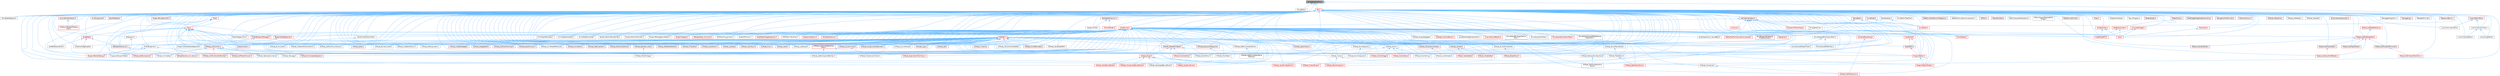 digraph "StringTableCoreFwd.h"
{
 // INTERACTIVE_SVG=YES
 // LATEX_PDF_SIZE
  bgcolor="transparent";
  edge [fontname=Helvetica,fontsize=10,labelfontname=Helvetica,labelfontsize=10];
  node [fontname=Helvetica,fontsize=10,shape=box,height=0.2,width=0.4];
  Node1 [id="Node000001",label="StringTableCoreFwd.h",height=0.2,width=0.4,color="gray40", fillcolor="grey60", style="filled", fontcolor="black",tooltip=" "];
  Node1 -> Node2 [id="edge1_Node000001_Node000002",dir="back",color="steelblue1",style="solid",tooltip=" "];
  Node2 [id="Node000002",label="StringTable.h",height=0.2,width=0.4,color="grey40", fillcolor="white", style="filled",URL="$df/d71/StringTable_8h.html",tooltip=" "];
  Node1 -> Node3 [id="edge2_Node000001_Node000003",dir="back",color="steelblue1",style="solid",tooltip=" "];
  Node3 [id="Node000003",label="StringTableCore.h",height=0.2,width=0.4,color="grey40", fillcolor="white", style="filled",URL="$d9/dd3/StringTableCore_8h.html",tooltip=" "];
  Node3 -> Node4 [id="edge3_Node000003_Node000004",dir="back",color="steelblue1",style="solid",tooltip=" "];
  Node4 [id="Node000004",label="GatherTextFromSourceCommandlet.h",height=0.2,width=0.4,color="red", fillcolor="#FFF0F0", style="filled",URL="$d7/ddb/GatherTextFromSourceCommandlet_8h.html",tooltip=" "];
  Node1 -> Node6 [id="edge4_Node000001_Node000006",dir="back",color="steelblue1",style="solid",tooltip=" "];
  Node6 [id="Node000006",label="StringTableRegistry.h",height=0.2,width=0.4,color="grey40", fillcolor="white", style="filled",URL="$d4/d59/StringTableRegistry_8h.html",tooltip=" "];
  Node1 -> Node7 [id="edge5_Node000001_Node000007",dir="back",color="steelblue1",style="solid",tooltip=" "];
  Node7 [id="Node000007",label="Text.h",height=0.2,width=0.4,color="red", fillcolor="#FFF0F0", style="filled",URL="$d6/d35/Text_8h.html",tooltip=" "];
  Node7 -> Node8 [id="edge6_Node000007_Node000008",dir="back",color="steelblue1",style="solid",tooltip=" "];
  Node8 [id="Node000008",label="AnimBlueprintExtension\l_PropertyAccess.h",height=0.2,width=0.4,color="red", fillcolor="#FFF0F0", style="filled",URL="$d2/db8/AnimBlueprintExtension__PropertyAccess_8h.html",tooltip=" "];
  Node7 -> Node10 [id="edge7_Node000007_Node000010",dir="back",color="steelblue1",style="solid",tooltip=" "];
  Node10 [id="Node000010",label="AnimGraphAttributes.h",height=0.2,width=0.4,color="grey40", fillcolor="white", style="filled",URL="$d3/d40/AnimGraphAttributes_8h.html",tooltip=" "];
  Node7 -> Node11 [id="edge8_Node000007_Node000011",dir="back",color="steelblue1",style="solid",tooltip=" "];
  Node11 [id="Node000011",label="AnimStateAliasNode.h",height=0.2,width=0.4,color="grey40", fillcolor="white", style="filled",URL="$d1/dd2/AnimStateAliasNode_8h.html",tooltip=" "];
  Node7 -> Node12 [id="edge9_Node000007_Node000012",dir="back",color="steelblue1",style="solid",tooltip=" "];
  Node12 [id="Node000012",label="AnimStateEntryNode.h",height=0.2,width=0.4,color="grey40", fillcolor="white", style="filled",URL="$de/d94/AnimStateEntryNode_8h.html",tooltip=" "];
  Node7 -> Node13 [id="edge10_Node000007_Node000013",dir="back",color="steelblue1",style="solid",tooltip=" "];
  Node13 [id="Node000013",label="AssetData.h",height=0.2,width=0.4,color="red", fillcolor="#FFF0F0", style="filled",URL="$d9/d19/AssetData_8h.html",tooltip=" "];
  Node13 -> Node50 [id="edge11_Node000013_Node000050",dir="back",color="steelblue1",style="solid",tooltip=" "];
  Node50 [id="Node000050",label="AssetReferenceFixer.h",height=0.2,width=0.4,color="grey40", fillcolor="white", style="filled",URL="$dd/da4/AssetReferenceFixer_8h.html",tooltip=" "];
  Node13 -> Node76 [id="edge12_Node000013_Node000076",dir="back",color="steelblue1",style="solid",tooltip=" "];
  Node76 [id="Node000076",label="CollectionDragDropOp.h",height=0.2,width=0.4,color="grey40", fillcolor="white", style="filled",URL="$d6/d23/CollectionDragDropOp_8h.html",tooltip=" "];
  Node13 -> Node262 [id="edge13_Node000013_Node000262",dir="back",color="steelblue1",style="solid",tooltip=" "];
  Node262 [id="Node000262",label="EdGraphSchema_K2.h",height=0.2,width=0.4,color="red", fillcolor="#FFF0F0", style="filled",URL="$d0/dcf/EdGraphSchema__K2_8h.html",tooltip=" "];
  Node262 -> Node270 [id="edge14_Node000262_Node000270",dir="back",color="steelblue1",style="solid",tooltip=" "];
  Node270 [id="Node000270",label="EdGraphSchema_K2_Actions.h",height=0.2,width=0.4,color="red", fillcolor="#FFF0F0", style="filled",URL="$d8/d9c/EdGraphSchema__K2__Actions_8h.html",tooltip=" "];
  Node7 -> Node50 [id="edge15_Node000007_Node000050",dir="back",color="steelblue1",style="solid",tooltip=" "];
  Node7 -> Node841 [id="edge16_Node000007_Node000841",dir="back",color="steelblue1",style="solid",tooltip=" "];
  Node841 [id="Node000841",label="AssetTypeActions_SoundBase.h",height=0.2,width=0.4,color="grey40", fillcolor="white", style="filled",URL="$db/d4e/AssetTypeActions__SoundBase_8h.html",tooltip=" "];
  Node7 -> Node842 [id="edge17_Node000007_Node000842",dir="back",color="steelblue1",style="solid",tooltip=" "];
  Node842 [id="Node000842",label="AsyncTaskNotification.h",height=0.2,width=0.4,color="red", fillcolor="#FFF0F0", style="filled",URL="$df/d7a/AsyncTaskNotification_8h.html",tooltip=" "];
  Node842 -> Node843 [id="edge18_Node000842_Node000843",dir="back",color="steelblue1",style="solid",tooltip=" "];
  Node843 [id="Node000843",label="CoreAsyncTaskNotification\lImpl.h",height=0.2,width=0.4,color="red", fillcolor="#FFF0F0", style="filled",URL="$dd/d5a/CoreAsyncTaskNotificationImpl_8h.html",tooltip=" "];
  Node7 -> Node853 [id="edge19_Node000007_Node000853",dir="back",color="steelblue1",style="solid",tooltip=" "];
  Node853 [id="Node000853",label="AxisDisplayInfo.h",height=0.2,width=0.4,color="red", fillcolor="#FFF0F0", style="filled",URL="$d4/d98/AxisDisplayInfo_8h.html",tooltip=" "];
  Node7 -> Node857 [id="edge20_Node000007_Node000857",dir="back",color="steelblue1",style="solid",tooltip=" "];
  Node857 [id="Node000857",label="BaseTreeNode.h",height=0.2,width=0.4,color="red", fillcolor="#FFF0F0", style="filled",URL="$da/dbe/BaseTreeNode_8h.html",tooltip=" "];
  Node7 -> Node81 [id="edge21_Node000007_Node000081",dir="back",color="steelblue1",style="solid",tooltip=" "];
  Node81 [id="Node000081",label="BlueprintActionMenuBuilder.h",height=0.2,width=0.4,color="grey40", fillcolor="white", style="filled",URL="$dd/dea/BlueprintActionMenuBuilder_8h.html",tooltip=" "];
  Node7 -> Node82 [id="edge22_Node000007_Node000082",dir="back",color="steelblue1",style="solid",tooltip=" "];
  Node82 [id="Node000082",label="BlueprintActionMenuItem.h",height=0.2,width=0.4,color="grey40", fillcolor="white", style="filled",URL="$d8/dca/BlueprintActionMenuItem_8h.html",tooltip=" "];
  Node7 -> Node85 [id="edge23_Node000007_Node000085",dir="back",color="steelblue1",style="solid",tooltip=" "];
  Node85 [id="Node000085",label="BlueprintEditor.h",height=0.2,width=0.4,color="red", fillcolor="#FFF0F0", style="filled",URL="$df/d7d/BlueprintEditor_8h.html",tooltip=" "];
  Node85 -> Node87 [id="edge24_Node000085_Node000087",dir="back",color="steelblue1",style="solid",tooltip=" "];
  Node87 [id="Node000087",label="BlueprintEditorModes.h",height=0.2,width=0.4,color="red", fillcolor="#FFF0F0", style="filled",URL="$d9/d70/BlueprintEditorModes_8h.html",tooltip=" "];
  Node7 -> Node87 [id="edge25_Node000007_Node000087",dir="back",color="steelblue1",style="solid",tooltip=" "];
  Node7 -> Node453 [id="edge26_Node000007_Node000453",dir="back",color="steelblue1",style="solid",tooltip=" "];
  Node453 [id="Node000453",label="BlueprintEditorSettings.h",height=0.2,width=0.4,color="red", fillcolor="#FFF0F0", style="filled",URL="$d4/dbc/BlueprintEditorSettings_8h.html",tooltip=" "];
  Node7 -> Node870 [id="edge27_Node000007_Node000870",dir="back",color="steelblue1",style="solid",tooltip=" "];
  Node870 [id="Node000870",label="BlueprintExceptionInfo.h",height=0.2,width=0.4,color="red", fillcolor="#FFF0F0", style="filled",URL="$d2/d2b/BlueprintExceptionInfo_8h.html",tooltip=" "];
  Node7 -> Node874 [id="edge28_Node000007_Node000874",dir="back",color="steelblue1",style="solid",tooltip=" "];
  Node874 [id="Node000874",label="BlueprintManagedListDetails.h",height=0.2,width=0.4,color="grey40", fillcolor="white", style="filled",URL="$da/d22/BlueprintManagedListDetails_8h.html",tooltip=" "];
  Node7 -> Node875 [id="edge29_Node000007_Node000875",dir="back",color="steelblue1",style="solid",tooltip=" "];
  Node875 [id="Node000875",label="BlueprintNodeSpawner.h",height=0.2,width=0.4,color="red", fillcolor="#FFF0F0", style="filled",URL="$d1/de9/BlueprintNodeSpawner_8h.html",tooltip=" "];
  Node875 -> Node880 [id="edge30_Node000875_Node000880",dir="back",color="steelblue1",style="solid",tooltip=" "];
  Node880 [id="Node000880",label="BlueprintVariableNodeSpawner.h",height=0.2,width=0.4,color="grey40", fillcolor="white", style="filled",URL="$db/dba/BlueprintVariableNodeSpawner_8h.html",tooltip=" "];
  Node7 -> Node882 [id="edge31_Node000007_Node000882",dir="back",color="steelblue1",style="solid",tooltip=" "];
  Node882 [id="Node000882",label="BlueprintSupport.h",height=0.2,width=0.4,color="red", fillcolor="#FFF0F0", style="filled",URL="$d1/d6c/BlueprintSupport_8h.html",tooltip=" "];
  Node7 -> Node880 [id="edge32_Node000007_Node000880",dir="back",color="steelblue1",style="solid",tooltip=" "];
  Node7 -> Node1026 [id="edge33_Node000007_Node001026",dir="back",color="steelblue1",style="solid",tooltip=" "];
  Node1026 [id="Node001026",label="Breakpoint.h",height=0.2,width=0.4,color="grey40", fillcolor="white", style="filled",URL="$d6/da3/Breakpoint_8h.html",tooltip=" "];
  Node1026 -> Node453 [id="edge34_Node001026_Node000453",dir="back",color="steelblue1",style="solid",tooltip=" "];
  Node7 -> Node1027 [id="edge35_Node000007_Node001027",dir="back",color="steelblue1",style="solid",tooltip=" "];
  Node1027 [id="Node001027",label="CategoryModel.h",height=0.2,width=0.4,color="grey40", fillcolor="white", style="filled",URL="$db/dfe/CategoryModel_8h.html",tooltip=" "];
  Node7 -> Node1028 [id="edge36_Node000007_Node001028",dir="back",color="steelblue1",style="solid",tooltip=" "];
  Node1028 [id="Node001028",label="ChannelModel.h",height=0.2,width=0.4,color="red", fillcolor="#FFF0F0", style="filled",URL="$de/d30/ChannelModel_8h.html",tooltip=" "];
  Node7 -> Node1030 [id="edge37_Node000007_Node001030",dir="back",color="steelblue1",style="solid",tooltip=" "];
  Node1030 [id="Node001030",label="Class.h",height=0.2,width=0.4,color="red", fillcolor="#FFF0F0", style="filled",URL="$d4/d05/Class_8h.html",tooltip=" "];
  Node1030 -> Node13 [id="edge38_Node001030_Node000013",dir="back",color="steelblue1",style="solid",tooltip=" "];
  Node1030 -> Node453 [id="edge39_Node001030_Node000453",dir="back",color="steelblue1",style="solid",tooltip=" "];
  Node1030 -> Node262 [id="edge40_Node001030_Node000262",dir="back",color="steelblue1",style="solid",tooltip=" "];
  Node1030 -> Node270 [id="edge41_Node001030_Node000270",dir="back",color="steelblue1",style="solid",tooltip=" "];
  Node1030 -> Node4195 [id="edge42_Node001030_Node004195",dir="back",color="steelblue1",style="solid",tooltip=" "];
  Node4195 [id="Node004195",label="EditorCategoryUtils.h",height=0.2,width=0.4,color="grey40", fillcolor="white", style="filled",URL="$d9/d6e/EditorCategoryUtils_8h.html",tooltip=" "];
  Node1030 -> Node4574 [id="edge43_Node001030_Node004574",dir="back",color="steelblue1",style="solid",tooltip=" "];
  Node4574 [id="Node004574",label="InteractiveTool.h",height=0.2,width=0.4,color="red", fillcolor="#FFF0F0", style="filled",URL="$d5/d55/InteractiveTool_8h.html",tooltip=" "];
  Node1030 -> Node918 [id="edge44_Node001030_Node000918",dir="back",color="steelblue1",style="solid",tooltip=" "];
  Node918 [id="Node000918",label="K2Node_BitmaskLiteral.h",height=0.2,width=0.4,color="grey40", fillcolor="white", style="filled",URL="$dc/de6/K2Node__BitmaskLiteral_8h.html",tooltip=" "];
  Node1030 -> Node149 [id="edge45_Node001030_Node000149",dir="back",color="steelblue1",style="solid",tooltip=" "];
  Node149 [id="Node000149",label="K2Node_CallFunction.h",height=0.2,width=0.4,color="red", fillcolor="#FFF0F0", style="filled",URL="$d5/d5f/K2Node__CallFunction_8h.html",tooltip=" "];
  Node149 -> Node151 [id="edge46_Node000149_Node000151",dir="back",color="steelblue1",style="solid",tooltip=" "];
  Node151 [id="Node000151",label="K2Node_AddComponent.h",height=0.2,width=0.4,color="red", fillcolor="#FFF0F0", style="filled",URL="$d9/dc9/K2Node__AddComponent_8h.html",tooltip=" "];
  Node149 -> Node152 [id="edge47_Node000149_Node000152",dir="back",color="steelblue1",style="solid",tooltip=" "];
  Node152 [id="Node000152",label="K2Node_AnimGetter.h",height=0.2,width=0.4,color="grey40", fillcolor="white", style="filled",URL="$dc/d9a/K2Node__AnimGetter_8h.html",tooltip=" "];
  Node149 -> Node155 [id="edge48_Node000149_Node000155",dir="back",color="steelblue1",style="solid",tooltip=" "];
  Node155 [id="Node000155",label="K2Node_CallFunctionOnMember.h",height=0.2,width=0.4,color="red", fillcolor="#FFF0F0", style="filled",URL="$d8/d2f/K2Node__CallFunctionOnMember_8h.html",tooltip=" "];
  Node149 -> Node157 [id="edge49_Node000149_Node000157",dir="back",color="steelblue1",style="solid",tooltip=" "];
  Node157 [id="Node000157",label="K2Node_CallParentFunction.h",height=0.2,width=0.4,color="red", fillcolor="#FFF0F0", style="filled",URL="$df/d77/K2Node__CallParentFunction_8h.html",tooltip=" "];
  Node149 -> Node159 [id="edge50_Node000149_Node000159",dir="back",color="steelblue1",style="solid",tooltip=" "];
  Node159 [id="Node000159",label="K2Node_GetInputAxisKeyValue.h",height=0.2,width=0.4,color="grey40", fillcolor="white", style="filled",URL="$d3/d5c/K2Node__GetInputAxisKeyValue_8h.html",tooltip=" "];
  Node159 -> Node160 [id="edge51_Node000159_Node000160",dir="back",color="steelblue1",style="solid",tooltip=" "];
  Node160 [id="Node000160",label="K2Node_GetInputVectorAxis\lValue.h",height=0.2,width=0.4,color="grey40", fillcolor="white", style="filled",URL="$da/dd9/K2Node__GetInputVectorAxisValue_8h.html",tooltip=" "];
  Node149 -> Node161 [id="edge52_Node000149_Node000161",dir="back",color="steelblue1",style="solid",tooltip=" "];
  Node161 [id="Node000161",label="K2Node_GetInputAxisValue.h",height=0.2,width=0.4,color="grey40", fillcolor="white", style="filled",URL="$db/d9b/K2Node__GetInputAxisValue_8h.html",tooltip=" "];
  Node149 -> Node163 [id="edge53_Node000149_Node000163",dir="back",color="steelblue1",style="solid",tooltip=" "];
  Node163 [id="Node000163",label="K2Node_Message.h",height=0.2,width=0.4,color="grey40", fillcolor="white", style="filled",URL="$d3/deb/K2Node__Message_8h.html",tooltip=" "];
  Node149 -> Node164 [id="edge54_Node000149_Node000164",dir="back",color="steelblue1",style="solid",tooltip=" "];
  Node164 [id="Node000164",label="K2Node_PromotableOperator.h",height=0.2,width=0.4,color="red", fillcolor="#FFF0F0", style="filled",URL="$db/d96/K2Node__PromotableOperator_8h.html",tooltip=" "];
  Node1030 -> Node167 [id="edge55_Node001030_Node000167",dir="back",color="steelblue1",style="solid",tooltip=" "];
  Node167 [id="Node000167",label="K2Node_CastByteToEnum.h",height=0.2,width=0.4,color="grey40", fillcolor="white", style="filled",URL="$d7/dcf/K2Node__CastByteToEnum_8h.html",tooltip=" "];
  Node1030 -> Node179 [id="edge56_Node001030_Node000179",dir="back",color="steelblue1",style="solid",tooltip=" "];
  Node179 [id="Node000179",label="K2Node_EnumLiteral.h",height=0.2,width=0.4,color="grey40", fillcolor="white", style="filled",URL="$d3/d1c/K2Node__EnumLiteral_8h.html",tooltip=" "];
  Node1030 -> Node192 [id="edge57_Node001030_Node000192",dir="back",color="steelblue1",style="solid",tooltip=" "];
  Node192 [id="Node000192",label="K2Node_ForEachElementInEnum.h",height=0.2,width=0.4,color="grey40", fillcolor="white", style="filled",URL="$d2/d15/K2Node__ForEachElementInEnum_8h.html",tooltip=" "];
  Node1030 -> Node194 [id="edge58_Node001030_Node000194",dir="back",color="steelblue1",style="solid",tooltip=" "];
  Node194 [id="Node000194",label="K2Node_GetNumEnumEntries.h",height=0.2,width=0.4,color="grey40", fillcolor="white", style="filled",URL="$d6/d60/K2Node__GetNumEnumEntries_8h.html",tooltip=" "];
  Node1030 -> Node954 [id="edge59_Node001030_Node000954",dir="back",color="steelblue1",style="solid",tooltip=" "];
  Node954 [id="Node000954",label="K2Node_Select.h",height=0.2,width=0.4,color="red", fillcolor="#FFF0F0", style="filled",URL="$d2/de5/K2Node__Select_8h.html",tooltip=" "];
  Node1030 -> Node203 [id="edge60_Node001030_Node000203",dir="back",color="steelblue1",style="solid",tooltip=" "];
  Node203 [id="Node000203",label="K2Node_SwitchEnum.h",height=0.2,width=0.4,color="grey40", fillcolor="white", style="filled",URL="$d1/df5/K2Node__SwitchEnum_8h.html",tooltip=" "];
  Node7 -> Node76 [id="edge61_Node000007_Node000076",dir="back",color="steelblue1",style="solid",tooltip=" "];
  Node7 -> Node5064 [id="edge62_Node000007_Node005064",dir="back",color="steelblue1",style="solid",tooltip=" "];
  Node5064 [id="Node005064",label="Common.h",height=0.2,width=0.4,color="red", fillcolor="#FFF0F0", style="filled",URL="$d3/d79/Plugins_2Runtime_2Harmonix_2Source_2HarmonixMetasound_2Public_2HarmonixMetasound_2Common_8h.html",tooltip=" "];
  Node7 -> Node1587 [id="edge63_Node000007_Node001587",dir="back",color="steelblue1",style="solid",tooltip=" "];
  Node1587 [id="Node001587",label="CompilerResultsLog.h",height=0.2,width=0.4,color="red", fillcolor="#FFF0F0", style="filled",URL="$dc/d68/CompilerResultsLog_8h.html",tooltip=" "];
  Node1587 -> Node170 [id="edge64_Node001587_Node000170",dir="back",color="steelblue1",style="solid",tooltip=" "];
  Node170 [id="Node000170",label="K2Node_MathExpression.h",height=0.2,width=0.4,color="red", fillcolor="#FFF0F0", style="filled",URL="$d4/de7/K2Node__MathExpression_8h.html",tooltip=" "];
  Node7 -> Node5087 [id="edge65_Node000007_Node005087",dir="back",color="steelblue1",style="solid",tooltip=" "];
  Node5087 [id="Node005087",label="ConfigCacheIni.h",height=0.2,width=0.4,color="red", fillcolor="#FFF0F0", style="filled",URL="$dd/d3f/ConfigCacheIni_8h.html",tooltip=" "];
  Node5087 -> Node5089 [id="edge66_Node005087_Node005089",dir="back",color="steelblue1",style="solid",tooltip=" "];
  Node5089 [id="Node005089",label="Core.h",height=0.2,width=0.4,color="red", fillcolor="#FFF0F0", style="filled",URL="$d6/dd7/Core_8h.html",tooltip=" "];
  Node5087 -> Node5090 [id="edge67_Node005087_Node005090",dir="back",color="steelblue1",style="solid",tooltip=" "];
  Node5090 [id="Node005090",label="CoreSharedPCH.h",height=0.2,width=0.4,color="red", fillcolor="#FFF0F0", style="filled",URL="$d8/de5/CoreSharedPCH_8h.html",tooltip=" "];
  Node7 -> Node5089 [id="edge68_Node000007_Node005089",dir="back",color="steelblue1",style="solid",tooltip=" "];
  Node7 -> Node843 [id="edge69_Node000007_Node000843",dir="back",color="steelblue1",style="solid",tooltip=" "];
  Node7 -> Node5096 [id="edge70_Node000007_Node005096",dir="back",color="steelblue1",style="solid",tooltip=" "];
  Node5096 [id="Node005096",label="CoreMinimal.h",height=0.2,width=0.4,color="red", fillcolor="#FFF0F0", style="filled",URL="$d7/d67/CoreMinimal_8h.html",tooltip=" "];
  Node5096 -> Node8 [id="edge71_Node005096_Node000008",dir="back",color="steelblue1",style="solid",tooltip=" "];
  Node5096 -> Node10 [id="edge72_Node005096_Node000010",dir="back",color="steelblue1",style="solid",tooltip=" "];
  Node5096 -> Node11 [id="edge73_Node005096_Node000011",dir="back",color="steelblue1",style="solid",tooltip=" "];
  Node5096 -> Node12 [id="edge74_Node005096_Node000012",dir="back",color="steelblue1",style="solid",tooltip=" "];
  Node5096 -> Node841 [id="edge75_Node005096_Node000841",dir="back",color="steelblue1",style="solid",tooltip=" "];
  Node5096 -> Node81 [id="edge76_Node005096_Node000081",dir="back",color="steelblue1",style="solid",tooltip=" "];
  Node5096 -> Node82 [id="edge77_Node005096_Node000082",dir="back",color="steelblue1",style="solid",tooltip=" "];
  Node5096 -> Node85 [id="edge78_Node005096_Node000085",dir="back",color="steelblue1",style="solid",tooltip=" "];
  Node5096 -> Node87 [id="edge79_Node005096_Node000087",dir="back",color="steelblue1",style="solid",tooltip=" "];
  Node5096 -> Node453 [id="edge80_Node005096_Node000453",dir="back",color="steelblue1",style="solid",tooltip=" "];
  Node5096 -> Node874 [id="edge81_Node005096_Node000874",dir="back",color="steelblue1",style="solid",tooltip=" "];
  Node5096 -> Node875 [id="edge82_Node005096_Node000875",dir="back",color="steelblue1",style="solid",tooltip=" "];
  Node5096 -> Node882 [id="edge83_Node005096_Node000882",dir="back",color="steelblue1",style="solid",tooltip=" "];
  Node5096 -> Node880 [id="edge84_Node005096_Node000880",dir="back",color="steelblue1",style="solid",tooltip=" "];
  Node5096 -> Node1026 [id="edge85_Node005096_Node001026",dir="back",color="steelblue1",style="solid",tooltip=" "];
  Node5096 -> Node76 [id="edge86_Node005096_Node000076",dir="back",color="steelblue1",style="solid",tooltip=" "];
  Node5096 -> Node1587 [id="edge87_Node005096_Node001587",dir="back",color="steelblue1",style="solid",tooltip=" "];
  Node5096 -> Node5089 [id="edge88_Node005096_Node005089",dir="back",color="steelblue1",style="solid",tooltip=" "];
  Node5096 -> Node5090 [id="edge89_Node005096_Node005090",dir="back",color="steelblue1",style="solid",tooltip=" "];
  Node5096 -> Node129 [id="edge90_Node005096_Node000129",dir="back",color="steelblue1",style="solid",tooltip=" "];
  Node129 [id="Node000129",label="EdGraphNode_Comment.h",height=0.2,width=0.4,color="red", fillcolor="#FFF0F0", style="filled",URL="$dd/d88/EdGraphNode__Comment_8h.html",tooltip=" "];
  Node5096 -> Node262 [id="edge91_Node005096_Node000262",dir="back",color="steelblue1",style="solid",tooltip=" "];
  Node5096 -> Node270 [id="edge92_Node005096_Node000270",dir="back",color="steelblue1",style="solid",tooltip=" "];
  Node5096 -> Node4566 [id="edge93_Node005096_Node004566",dir="back",color="steelblue1",style="solid",tooltip=" "];
  Node4566 [id="Node004566",label="EditMeshPolygonsTool.h",height=0.2,width=0.4,color="grey40", fillcolor="white", style="filled",URL="$d5/d72/EditMeshPolygonsTool_8h.html",tooltip=" "];
  Node5096 -> Node4195 [id="edge94_Node005096_Node004195",dir="back",color="steelblue1",style="solid",tooltip=" "];
  Node5096 -> Node908 [id="edge95_Node005096_Node000908",dir="back",color="steelblue1",style="solid",tooltip=" "];
  Node908 [id="Node000908",label="FindInBlueprintManager.h",height=0.2,width=0.4,color="red", fillcolor="#FFF0F0", style="filled",URL="$db/d3b/FindInBlueprintManager_8h.html",tooltip=" "];
  Node908 -> Node452 [id="edge96_Node000908_Node000452",dir="back",color="steelblue1",style="solid",tooltip=" "];
  Node452 [id="Node000452",label="FindInBlueprints.h",height=0.2,width=0.4,color="grey40", fillcolor="white", style="filled",URL="$d0/d27/FindInBlueprints_8h.html",tooltip=" "];
  Node452 -> Node85 [id="edge97_Node000452_Node000085",dir="back",color="steelblue1",style="solid",tooltip=" "];
  Node452 -> Node453 [id="edge98_Node000452_Node000453",dir="back",color="steelblue1",style="solid",tooltip=" "];
  Node452 -> Node454 [id="edge99_Node000452_Node000454",dir="back",color="steelblue1",style="solid",tooltip=" "];
  Node454 [id="Node000454",label="ImaginaryBlueprintData.h",height=0.2,width=0.4,color="grey40", fillcolor="white", style="filled",URL="$d9/d16/ImaginaryBlueprintData_8h.html",tooltip=" "];
  Node908 -> Node454 [id="edge100_Node000908_Node000454",dir="back",color="steelblue1",style="solid",tooltip=" "];
  Node5096 -> Node452 [id="edge101_Node005096_Node000452",dir="back",color="steelblue1",style="solid",tooltip=" "];
  Node5096 -> Node4 [id="edge102_Node005096_Node000004",dir="back",color="steelblue1",style="solid",tooltip=" "];
  Node5096 -> Node4101 [id="edge103_Node005096_Node004101",dir="back",color="steelblue1",style="solid",tooltip=" "];
  Node4101 [id="Node004101",label="GraphDiffControl.h",height=0.2,width=0.4,color="grey40", fillcolor="white", style="filled",URL="$d8/ded/GraphDiffControl_8h.html",tooltip=" "];
  Node5096 -> Node1916 [id="edge104_Node005096_Node001916",dir="back",color="steelblue1",style="solid",tooltip=" "];
  Node1916 [id="Node001916",label="GraphEditor.h",height=0.2,width=0.4,color="red", fillcolor="#FFF0F0", style="filled",URL="$dc/dc5/GraphEditor_8h.html",tooltip=" "];
  Node1916 -> Node85 [id="edge105_Node001916_Node000085",dir="back",color="steelblue1",style="solid",tooltip=" "];
  Node5096 -> Node456 [id="edge106_Node005096_Node000456",dir="back",color="steelblue1",style="solid",tooltip=" "];
  Node456 [id="Node000456",label="GraphEditorDragDropAction.h",height=0.2,width=0.4,color="red", fillcolor="#FFF0F0", style="filled",URL="$d7/d19/GraphEditorDragDropAction_8h.html",tooltip=" "];
  Node5096 -> Node6531 [id="edge107_Node005096_Node006531",dir="back",color="steelblue1",style="solid",tooltip=" "];
  Node6531 [id="Node006531",label="IOSPlatformTextField.h",height=0.2,width=0.4,color="grey40", fillcolor="white", style="filled",URL="$dc/de3/IOSPlatformTextField_8h.html",tooltip=" "];
  Node5096 -> Node2972 [id="edge108_Node005096_Node002972",dir="back",color="steelblue1",style="solid",tooltip=" "];
  Node2972 [id="Node002972",label="ISequencer.h",height=0.2,width=0.4,color="red", fillcolor="#FFF0F0", style="filled",URL="$d7/d1d/ISequencer_8h.html",tooltip=" "];
  Node5096 -> Node3529 [id="edge109_Node005096_Node003529",dir="back",color="steelblue1",style="solid",tooltip=" "];
  Node3529 [id="Node003529",label="ISequencerSection.h",height=0.2,width=0.4,color="red", fillcolor="#FFF0F0", style="filled",URL="$d7/d4b/ISequencerSection_8h.html",tooltip=" "];
  Node5096 -> Node6570 [id="edge110_Node005096_Node006570",dir="back",color="steelblue1",style="solid",tooltip=" "];
  Node6570 [id="Node006570",label="ISortableExtension.h",height=0.2,width=0.4,color="red", fillcolor="#FFF0F0", style="filled",URL="$dc/d6b/ISortableExtension_8h.html",tooltip=" "];
  Node5096 -> Node454 [id="edge111_Node005096_Node000454",dir="back",color="steelblue1",style="solid",tooltip=" "];
  Node5096 -> Node4508 [id="edge112_Node005096_Node004508",dir="back",color="steelblue1",style="solid",tooltip=" "];
  Node4508 [id="Node004508",label="InputChord.h",height=0.2,width=0.4,color="red", fillcolor="#FFF0F0", style="filled",URL="$da/dfe/InputChord_8h.html",tooltip=" "];
  Node4508 -> Node85 [id="edge113_Node004508_Node000085",dir="back",color="steelblue1",style="solid",tooltip=" "];
  Node4508 -> Node1916 [id="edge114_Node004508_Node001916",dir="back",color="steelblue1",style="solid",tooltip=" "];
  Node5096 -> Node4574 [id="edge115_Node005096_Node004574",dir="back",color="steelblue1",style="solid",tooltip=" "];
  Node5096 -> Node4615 [id="edge116_Node005096_Node004615",dir="back",color="steelblue1",style="solid",tooltip=" "];
  Node4615 [id="Node004615",label="InteractiveToolActionSet.h",height=0.2,width=0.4,color="grey40", fillcolor="white", style="filled",URL="$df/dc9/InteractiveToolActionSet_8h.html",tooltip=" "];
  Node4615 -> Node4574 [id="edge117_Node004615_Node004574",dir="back",color="steelblue1",style="solid",tooltip=" "];
  Node5096 -> Node913 [id="edge118_Node005096_Node000913",dir="back",color="steelblue1",style="solid",tooltip=" "];
  Node913 [id="Node000913",label="K2Node.h",height=0.2,width=0.4,color="red", fillcolor="#FFF0F0", style="filled",URL="$d5/d94/K2Node_8h.html",tooltip=" "];
  Node913 -> Node529 [id="edge119_Node000913_Node000529",dir="back",color="steelblue1",style="solid",tooltip=" "];
  Node529 [id="Node000529",label="K2Node_AnimNodeReference.h",height=0.2,width=0.4,color="grey40", fillcolor="white", style="filled",URL="$d2/d81/K2Node__AnimNodeReference_8h.html",tooltip=" "];
  Node913 -> Node914 [id="edge120_Node000913_Node000914",dir="back",color="steelblue1",style="solid",tooltip=" "];
  Node914 [id="Node000914",label="K2Node_AssignmentStatement.h",height=0.2,width=0.4,color="red", fillcolor="#FFF0F0", style="filled",URL="$d1/d32/K2Node__AssignmentStatement_8h.html",tooltip=" "];
  Node913 -> Node915 [id="edge121_Node000913_Node000915",dir="back",color="steelblue1",style="solid",tooltip=" "];
  Node915 [id="Node000915",label="K2Node_BaseAsyncTask.h",height=0.2,width=0.4,color="red", fillcolor="#FFF0F0", style="filled",URL="$d5/db7/K2Node__BaseAsyncTask_8h.html",tooltip=" "];
  Node915 -> Node917 [id="edge122_Node000915_Node000917",dir="back",color="steelblue1",style="solid",tooltip=" "];
  Node917 [id="Node000917",label="K2Node_PlayMontage.h",height=0.2,width=0.4,color="grey40", fillcolor="white", style="filled",URL="$d6/d6a/K2Node__PlayMontage_8h.html",tooltip=" "];
  Node913 -> Node918 [id="edge123_Node000913_Node000918",dir="back",color="steelblue1",style="solid",tooltip=" "];
  Node913 -> Node148 [id="edge124_Node000913_Node000148",dir="back",color="steelblue1",style="solid",tooltip=" "];
  Node148 [id="Node000148",label="K2Node_BreakStruct.h",height=0.2,width=0.4,color="red", fillcolor="#FFF0F0", style="filled",URL="$df/d93/K2Node__BreakStruct_8h.html",tooltip=" "];
  Node913 -> Node149 [id="edge125_Node000913_Node000149",dir="back",color="steelblue1",style="solid",tooltip=" "];
  Node913 -> Node167 [id="edge126_Node000913_Node000167",dir="back",color="steelblue1",style="solid",tooltip=" "];
  Node913 -> Node178 [id="edge127_Node000913_Node000178",dir="back",color="steelblue1",style="solid",tooltip=" "];
  Node178 [id="Node000178",label="K2Node_ClassDynamicCast.h",height=0.2,width=0.4,color="grey40", fillcolor="white", style="filled",URL="$d1/d23/K2Node__ClassDynamicCast_8h.html",tooltip=" "];
  Node913 -> Node171 [id="edge128_Node000913_Node000171",dir="back",color="steelblue1",style="solid",tooltip=" "];
  Node171 [id="Node000171",label="K2Node_ConstructObjectFrom\lClass.h",height=0.2,width=0.4,color="red", fillcolor="#FFF0F0", style="filled",URL="$d6/de4/K2Node__ConstructObjectFromClass_8h.html",tooltip=" "];
  Node171 -> Node172 [id="edge129_Node000171_Node000172",dir="back",color="steelblue1",style="solid",tooltip=" "];
  Node172 [id="Node000172",label="K2Node_AddComponentByClass.h",height=0.2,width=0.4,color="grey40", fillcolor="white", style="filled",URL="$df/de1/K2Node__AddComponentByClass_8h.html",tooltip=" "];
  Node171 -> Node174 [id="edge130_Node000171_Node000174",dir="back",color="steelblue1",style="solid",tooltip=" "];
  Node174 [id="Node000174",label="K2Node_SpawnActorFromClass.h",height=0.2,width=0.4,color="red", fillcolor="#FFF0F0", style="filled",URL="$dc/d71/K2Node__SpawnActorFromClass_8h.html",tooltip=" "];
  Node913 -> Node919 [id="edge131_Node000913_Node000919",dir="back",color="steelblue1",style="solid",tooltip=" "];
  Node919 [id="Node000919",label="K2Node_ConvertAsset.h",height=0.2,width=0.4,color="grey40", fillcolor="white", style="filled",URL="$d0/da7/K2Node__ConvertAsset_8h.html",tooltip=" "];
  Node913 -> Node920 [id="edge132_Node000913_Node000920",dir="back",color="steelblue1",style="solid",tooltip=" "];
  Node920 [id="Node000920",label="K2Node_Copy.h",height=0.2,width=0.4,color="red", fillcolor="#FFF0F0", style="filled",URL="$d5/dce/K2Node__Copy_8h.html",tooltip=" "];
  Node913 -> Node921 [id="edge133_Node000913_Node000921",dir="back",color="steelblue1",style="solid",tooltip=" "];
  Node921 [id="Node000921",label="K2Node_CreateDelegate.h",height=0.2,width=0.4,color="red", fillcolor="#FFF0F0", style="filled",URL="$d2/d7e/K2Node__CreateDelegate_8h.html",tooltip=" "];
  Node913 -> Node176 [id="edge134_Node000913_Node000176",dir="back",color="steelblue1",style="solid",tooltip=" "];
  Node176 [id="Node000176",label="K2Node_DelegateSet.h",height=0.2,width=0.4,color="red", fillcolor="#FFF0F0", style="filled",URL="$d0/d7b/K2Node__DelegateSet_8h.html",tooltip=" "];
  Node913 -> Node923 [id="edge135_Node000913_Node000923",dir="back",color="steelblue1",style="solid",tooltip=" "];
  Node923 [id="Node000923",label="K2Node_DoOnceMultiInput.h",height=0.2,width=0.4,color="red", fillcolor="#FFF0F0", style="filled",URL="$d8/db3/K2Node__DoOnceMultiInput_8h.html",tooltip=" "];
  Node913 -> Node177 [id="edge136_Node000913_Node000177",dir="back",color="steelblue1",style="solid",tooltip=" "];
  Node177 [id="Node000177",label="K2Node_DynamicCast.h",height=0.2,width=0.4,color="red", fillcolor="#FFF0F0", style="filled",URL="$dc/d1c/K2Node__DynamicCast_8h.html",tooltip=" "];
  Node177 -> Node178 [id="edge137_Node000177_Node000178",dir="back",color="steelblue1",style="solid",tooltip=" "];
  Node913 -> Node924 [id="edge138_Node000913_Node000924",dir="back",color="steelblue1",style="solid",tooltip=" "];
  Node924 [id="Node000924",label="K2Node_EaseFunction.h",height=0.2,width=0.4,color="red", fillcolor="#FFF0F0", style="filled",URL="$d7/db4/K2Node__EaseFunction_8h.html",tooltip=" "];
  Node913 -> Node925 [id="edge139_Node000913_Node000925",dir="back",color="steelblue1",style="solid",tooltip=" "];
  Node925 [id="Node000925",label="K2Node_EditablePinBase.h",height=0.2,width=0.4,color="red", fillcolor="#FFF0F0", style="filled",URL="$dd/d63/K2Node__EditablePinBase_8h.html",tooltip=" "];
  Node925 -> Node175 [id="edge140_Node000925_Node000175",dir="back",color="steelblue1",style="solid",tooltip=" "];
  Node175 [id="Node000175",label="K2Node_CustomEvent.h",height=0.2,width=0.4,color="red", fillcolor="#FFF0F0", style="filled",URL="$d1/d06/K2Node__CustomEvent_8h.html",tooltip=" "];
  Node925 -> Node180 [id="edge141_Node000925_Node000180",dir="back",color="steelblue1",style="solid",tooltip=" "];
  Node180 [id="Node000180",label="K2Node_Event.h",height=0.2,width=0.4,color="red", fillcolor="#FFF0F0", style="filled",URL="$dd/d9e/K2Node__Event_8h.html",tooltip=" "];
  Node180 -> Node138 [id="edge142_Node000180_Node000138",dir="back",color="steelblue1",style="solid",tooltip=" "];
  Node138 [id="Node000138",label="K2Node_ActorBoundEvent.h",height=0.2,width=0.4,color="red", fillcolor="#FFF0F0", style="filled",URL="$d8/db3/K2Node__ActorBoundEvent_8h.html",tooltip=" "];
  Node180 -> Node168 [id="edge143_Node000180_Node000168",dir="back",color="steelblue1",style="solid",tooltip=" "];
  Node168 [id="Node000168",label="K2Node_ComponentBoundEvent.h",height=0.2,width=0.4,color="red", fillcolor="#FFF0F0", style="filled",URL="$d7/d15/K2Node__ComponentBoundEvent_8h.html",tooltip=" "];
  Node180 -> Node175 [id="edge144_Node000180_Node000175",dir="back",color="steelblue1",style="solid",tooltip=" "];
  Node180 -> Node184 [id="edge145_Node000180_Node000184",dir="back",color="steelblue1",style="solid",tooltip=" "];
  Node184 [id="Node000184",label="K2Node_GeneratedBoundEvent.h",height=0.2,width=0.4,color="grey40", fillcolor="white", style="filled",URL="$d4/dc1/K2Node__GeneratedBoundEvent_8h.html",tooltip=" "];
  Node180 -> Node186 [id="edge146_Node000180_Node000186",dir="back",color="steelblue1",style="solid",tooltip=" "];
  Node186 [id="Node000186",label="K2Node_InputAxisEvent.h",height=0.2,width=0.4,color="red", fillcolor="#FFF0F0", style="filled",URL="$d5/dd9/K2Node__InputAxisEvent_8h.html",tooltip=" "];
  Node180 -> Node187 [id="edge147_Node000180_Node000187",dir="back",color="steelblue1",style="solid",tooltip=" "];
  Node187 [id="Node000187",label="K2Node_InputAxisKeyEvent.h",height=0.2,width=0.4,color="red", fillcolor="#FFF0F0", style="filled",URL="$d8/d36/K2Node__InputAxisKeyEvent_8h.html",tooltip=" "];
  Node925 -> Node926 [id="edge148_Node000925_Node000926",dir="back",color="steelblue1",style="solid",tooltip=" "];
  Node926 [id="Node000926",label="K2Node_FunctionEntry.h",height=0.2,width=0.4,color="red", fillcolor="#FFF0F0", style="filled",URL="$d8/d11/K2Node__FunctionEntry_8h.html",tooltip=" "];
  Node925 -> Node929 [id="edge149_Node000925_Node000929",dir="back",color="steelblue1",style="solid",tooltip=" "];
  Node929 [id="Node000929",label="K2Node_Tunnel.h",height=0.2,width=0.4,color="grey40", fillcolor="white", style="filled",URL="$d2/d04/K2Node__Tunnel_8h.html",tooltip=" "];
  Node929 -> Node169 [id="edge150_Node000929_Node000169",dir="back",color="steelblue1",style="solid",tooltip=" "];
  Node169 [id="Node000169",label="K2Node_Composite.h",height=0.2,width=0.4,color="grey40", fillcolor="white", style="filled",URL="$d9/d9a/K2Node__Composite_8h.html",tooltip=" "];
  Node169 -> Node170 [id="edge151_Node000169_Node000170",dir="back",color="steelblue1",style="solid",tooltip=" "];
  Node929 -> Node197 [id="edge152_Node000929_Node000197",dir="back",color="steelblue1",style="solid",tooltip=" "];
  Node197 [id="Node000197",label="K2Node_MacroInstance.h",height=0.2,width=0.4,color="red", fillcolor="#FFF0F0", style="filled",URL="$d1/d45/K2Node__MacroInstance_8h.html",tooltip=" "];
  Node913 -> Node930 [id="edge153_Node000913_Node000930",dir="back",color="steelblue1",style="solid",tooltip=" "];
  Node930 [id="Node000930",label="K2Node_EnumEquality.h",height=0.2,width=0.4,color="grey40", fillcolor="white", style="filled",URL="$d4/d88/K2Node__EnumEquality_8h.html",tooltip=" "];
  Node930 -> Node931 [id="edge154_Node000930_Node000931",dir="back",color="steelblue1",style="solid",tooltip=" "];
  Node931 [id="Node000931",label="K2Node_EnumInequality.h",height=0.2,width=0.4,color="grey40", fillcolor="white", style="filled",URL="$d7/d5f/K2Node__EnumInequality_8h.html",tooltip=" "];
  Node913 -> Node179 [id="edge155_Node000913_Node000179",dir="back",color="steelblue1",style="solid",tooltip=" "];
  Node913 -> Node932 [id="edge156_Node000913_Node000932",dir="back",color="steelblue1",style="solid",tooltip=" "];
  Node932 [id="Node000932",label="K2Node_ExecutionSequence.h",height=0.2,width=0.4,color="red", fillcolor="#FFF0F0", style="filled",URL="$da/d97/K2Node__ExecutionSequence_8h.html",tooltip=" "];
  Node932 -> Node933 [id="edge157_Node000932_Node000933",dir="back",color="steelblue1",style="solid",tooltip=" "];
  Node933 [id="Node000933",label="K2Node_MultiGate.h",height=0.2,width=0.4,color="grey40", fillcolor="white", style="filled",URL="$d6/da1/K2Node__MultiGate_8h.html",tooltip=" "];
  Node913 -> Node192 [id="edge158_Node000913_Node000192",dir="back",color="steelblue1",style="solid",tooltip=" "];
  Node913 -> Node934 [id="edge159_Node000913_Node000934",dir="back",color="steelblue1",style="solid",tooltip=" "];
  Node934 [id="Node000934",label="K2Node_FormatText.h",height=0.2,width=0.4,color="red", fillcolor="#FFF0F0", style="filled",URL="$d0/d94/K2Node__FormatText_8h.html",tooltip=" "];
  Node913 -> Node936 [id="edge160_Node000913_Node000936",dir="back",color="steelblue1",style="solid",tooltip=" "];
  Node936 [id="Node000936",label="K2Node_GetArrayItem.h",height=0.2,width=0.4,color="red", fillcolor="#FFF0F0", style="filled",URL="$df/db6/K2Node__GetArrayItem_8h.html",tooltip=" "];
  Node913 -> Node937 [id="edge161_Node000913_Node000937",dir="back",color="steelblue1",style="solid",tooltip=" "];
  Node937 [id="Node000937",label="K2Node_GetClassDefaults.h",height=0.2,width=0.4,color="red", fillcolor="#FFF0F0", style="filled",URL="$d8/d5e/K2Node__GetClassDefaults_8h.html",tooltip=" "];
  Node913 -> Node193 [id="edge162_Node000913_Node000193",dir="back",color="steelblue1",style="solid",tooltip=" "];
  Node193 [id="Node000193",label="K2Node_GetDataTableRow.h",height=0.2,width=0.4,color="red", fillcolor="#FFF0F0", style="filled",URL="$d5/d7f/K2Node__GetDataTableRow_8h.html",tooltip=" "];
  Node913 -> Node938 [id="edge163_Node000913_Node000938",dir="back",color="steelblue1",style="solid",tooltip=" "];
  Node938 [id="Node000938",label="K2Node_GetEnumeratorName.h",height=0.2,width=0.4,color="grey40", fillcolor="white", style="filled",URL="$d1/d1f/K2Node__GetEnumeratorName_8h.html",tooltip=" "];
  Node938 -> Node939 [id="edge164_Node000938_Node000939",dir="back",color="steelblue1",style="solid",tooltip=" "];
  Node939 [id="Node000939",label="K2Node_GetEnumeratorName\lAsString.h",height=0.2,width=0.4,color="grey40", fillcolor="white", style="filled",URL="$d8/d77/K2Node__GetEnumeratorNameAsString_8h.html",tooltip=" "];
  Node913 -> Node194 [id="edge165_Node000913_Node000194",dir="back",color="steelblue1",style="solid",tooltip=" "];
  Node913 -> Node941 [id="edge166_Node000913_Node000941",dir="back",color="steelblue1",style="solid",tooltip=" "];
  Node941 [id="Node000941",label="K2Node_GetSubsystem.h",height=0.2,width=0.4,color="grey40", fillcolor="white", style="filled",URL="$d6/d44/K2Node__GetSubsystem_8h.html",tooltip=" "];
  Node913 -> Node942 [id="edge167_Node000913_Node000942",dir="back",color="steelblue1",style="solid",tooltip=" "];
  Node942 [id="Node000942",label="K2Node_IfThenElse.h",height=0.2,width=0.4,color="red", fillcolor="#FFF0F0", style="filled",URL="$d7/d43/K2Node__IfThenElse_8h.html",tooltip=" "];
  Node913 -> Node195 [id="edge168_Node000913_Node000195",dir="back",color="steelblue1",style="solid",tooltip=" "];
  Node195 [id="Node000195",label="K2Node_InputAction.h",height=0.2,width=0.4,color="red", fillcolor="#FFF0F0", style="filled",URL="$d7/d16/K2Node__InputAction_8h.html",tooltip=" "];
  Node913 -> Node196 [id="edge169_Node000913_Node000196",dir="back",color="steelblue1",style="solid",tooltip=" "];
  Node196 [id="Node000196",label="K2Node_InputKey.h",height=0.2,width=0.4,color="red", fillcolor="#FFF0F0", style="filled",URL="$d2/dd5/K2Node__InputKey_8h.html",tooltip=" "];
  Node913 -> Node943 [id="edge170_Node000913_Node000943",dir="back",color="steelblue1",style="solid",tooltip=" "];
  Node943 [id="Node000943",label="K2Node_InputTouch.h",height=0.2,width=0.4,color="red", fillcolor="#FFF0F0", style="filled",URL="$d4/d0f/K2Node__InputTouch_8h.html",tooltip=" "];
  Node913 -> Node944 [id="edge171_Node000913_Node000944",dir="back",color="steelblue1",style="solid",tooltip=" "];
  Node944 [id="Node000944",label="K2Node_Knot.h",height=0.2,width=0.4,color="red", fillcolor="#FFF0F0", style="filled",URL="$d2/dfd/K2Node__Knot_8h.html",tooltip=" "];
  Node913 -> Node945 [id="edge172_Node000913_Node000945",dir="back",color="steelblue1",style="solid",tooltip=" "];
  Node945 [id="Node000945",label="K2Node_Literal.h",height=0.2,width=0.4,color="red", fillcolor="#FFF0F0", style="filled",URL="$da/d6c/K2Node__Literal_8h.html",tooltip=" "];
  Node913 -> Node946 [id="edge173_Node000913_Node000946",dir="back",color="steelblue1",style="solid",tooltip=" "];
  Node946 [id="Node000946",label="K2Node_LoadAsset.h",height=0.2,width=0.4,color="grey40", fillcolor="white", style="filled",URL="$db/d4b/K2Node__LoadAsset_8h.html",tooltip=" "];
  Node913 -> Node197 [id="edge174_Node000913_Node000197",dir="back",color="steelblue1",style="solid",tooltip=" "];
  Node913 -> Node198 [id="edge175_Node000913_Node000198",dir="back",color="steelblue1",style="solid",tooltip=" "];
  Node198 [id="Node000198",label="K2Node_MakeStruct.h",height=0.2,width=0.4,color="grey40", fillcolor="white", style="filled",URL="$de/de5/K2Node__MakeStruct_8h.html",tooltip=" "];
  Node198 -> Node199 [id="edge176_Node000198_Node000199",dir="back",color="steelblue1",style="solid",tooltip=" "];
  Node199 [id="Node000199",label="K2Node_SetFieldsInStruct.h",height=0.2,width=0.4,color="red", fillcolor="#FFF0F0", style="filled",URL="$d0/d0c/K2Node__SetFieldsInStruct_8h.html",tooltip=" "];
  Node913 -> Node954 [id="edge177_Node000913_Node000954",dir="back",color="steelblue1",style="solid",tooltip=" "];
  Node913 -> Node955 [id="edge178_Node000913_Node000955",dir="back",color="steelblue1",style="solid",tooltip=" "];
  Node955 [id="Node000955",label="K2Node_Self.h",height=0.2,width=0.4,color="red", fillcolor="#FFF0F0", style="filled",URL="$d3/d27/K2Node__Self_8h.html",tooltip=" "];
  Node913 -> Node200 [id="edge179_Node000913_Node000200",dir="back",color="steelblue1",style="solid",tooltip=" "];
  Node200 [id="Node000200",label="K2Node_SpawnActor.h",height=0.2,width=0.4,color="red", fillcolor="#FFF0F0", style="filled",URL="$df/dd1/K2Node__SpawnActor_8h.html",tooltip=" "];
  Node913 -> Node174 [id="edge180_Node000913_Node000174",dir="back",color="steelblue1",style="solid",tooltip=" "];
  Node913 -> Node201 [id="edge181_Node000913_Node000201",dir="back",color="steelblue1",style="solid",tooltip=" "];
  Node201 [id="Node000201",label="K2Node_StructMemberGet.h",height=0.2,width=0.4,color="grey40", fillcolor="white", style="filled",URL="$d3/d37/K2Node__StructMemberGet_8h.html",tooltip=" "];
  Node201 -> Node148 [id="edge182_Node000201_Node000148",dir="back",color="steelblue1",style="solid",tooltip=" "];
  Node913 -> Node202 [id="edge183_Node000913_Node000202",dir="back",color="steelblue1",style="solid",tooltip=" "];
  Node202 [id="Node000202",label="K2Node_StructMemberSet.h",height=0.2,width=0.4,color="grey40", fillcolor="white", style="filled",URL="$df/d40/K2Node__StructMemberSet_8h.html",tooltip=" "];
  Node202 -> Node198 [id="edge184_Node000202_Node000198",dir="back",color="steelblue1",style="solid",tooltip=" "];
  Node913 -> Node959 [id="edge185_Node000913_Node000959",dir="back",color="steelblue1",style="solid",tooltip=" "];
  Node959 [id="Node000959",label="K2Node_Switch.h",height=0.2,width=0.4,color="grey40", fillcolor="white", style="filled",URL="$dc/d1a/K2Node__Switch_8h.html",tooltip=" "];
  Node959 -> Node203 [id="edge186_Node000959_Node000203",dir="back",color="steelblue1",style="solid",tooltip=" "];
  Node959 -> Node960 [id="edge187_Node000959_Node000960",dir="back",color="steelblue1",style="solid",tooltip=" "];
  Node960 [id="Node000960",label="K2Node_SwitchInteger.h",height=0.2,width=0.4,color="red", fillcolor="#FFF0F0", style="filled",URL="$d4/d66/K2Node__SwitchInteger_8h.html",tooltip=" "];
  Node959 -> Node961 [id="edge188_Node000959_Node000961",dir="back",color="steelblue1",style="solid",tooltip=" "];
  Node961 [id="Node000961",label="K2Node_SwitchName.h",height=0.2,width=0.4,color="red", fillcolor="#FFF0F0", style="filled",URL="$d9/df7/K2Node__SwitchName_8h.html",tooltip=" "];
  Node959 -> Node962 [id="edge189_Node000959_Node000962",dir="back",color="steelblue1",style="solid",tooltip=" "];
  Node962 [id="Node000962",label="K2Node_SwitchString.h",height=0.2,width=0.4,color="grey40", fillcolor="white", style="filled",URL="$da/da6/K2Node__SwitchString_8h.html",tooltip=" "];
  Node913 -> Node203 [id="edge190_Node000913_Node000203",dir="back",color="steelblue1",style="solid",tooltip=" "];
  Node913 -> Node204 [id="edge191_Node000913_Node000204",dir="back",color="steelblue1",style="solid",tooltip=" "];
  Node204 [id="Node000204",label="K2Node_TemporaryVariable.h",height=0.2,width=0.4,color="red", fillcolor="#FFF0F0", style="filled",URL="$d1/d6a/K2Node__TemporaryVariable_8h.html",tooltip=" "];
  Node204 -> Node205 [id="edge192_Node000204_Node000205",dir="back",color="steelblue1",style="solid",tooltip=" "];
  Node205 [id="Node000205",label="K2Node_LocalVariable.h",height=0.2,width=0.4,color="grey40", fillcolor="white", style="filled",URL="$d4/d4f/K2Node__LocalVariable_8h.html",tooltip=" "];
  Node913 -> Node963 [id="edge193_Node000913_Node000963",dir="back",color="steelblue1",style="solid",tooltip=" "];
  Node963 [id="Node000963",label="K2Node_Timeline.h",height=0.2,width=0.4,color="red", fillcolor="#FFF0F0", style="filled",URL="$dd/dd4/K2Node__Timeline_8h.html",tooltip=" "];
  Node913 -> Node964 [id="edge194_Node000913_Node000964",dir="back",color="steelblue1",style="solid",tooltip=" "];
  Node964 [id="Node000964",label="K2Node_TransitionRuleGetter.h",height=0.2,width=0.4,color="grey40", fillcolor="white", style="filled",URL="$da/d0d/K2Node__TransitionRuleGetter_8h.html",tooltip=" "];
  Node913 -> Node929 [id="edge195_Node000913_Node000929",dir="back",color="steelblue1",style="solid",tooltip=" "];
  Node913 -> Node965 [id="edge196_Node000913_Node000965",dir="back",color="steelblue1",style="solid",tooltip=" "];
  Node965 [id="Node000965",label="K2Node_TunnelBoundary.h",height=0.2,width=0.4,color="red", fillcolor="#FFF0F0", style="filled",URL="$d3/d2f/K2Node__TunnelBoundary_8h.html",tooltip=" "];
  Node913 -> Node966 [id="edge197_Node000913_Node000966",dir="back",color="steelblue1",style="solid",tooltip=" "];
  Node966 [id="Node000966",label="K2Node_Variable.h",height=0.2,width=0.4,color="red", fillcolor="#FFF0F0", style="filled",URL="$d7/dbe/K2Node__Variable_8h.html",tooltip=" "];
  Node966 -> Node206 [id="edge198_Node000966_Node000206",dir="back",color="steelblue1",style="solid",tooltip=" "];
  Node206 [id="Node000206",label="K2Node_VariableGet.h",height=0.2,width=0.4,color="red", fillcolor="#FFF0F0", style="filled",URL="$d3/de0/K2Node__VariableGet_8h.html",tooltip=" "];
  Node966 -> Node207 [id="edge199_Node000966_Node000207",dir="back",color="steelblue1",style="solid",tooltip=" "];
  Node207 [id="Node000207",label="K2Node_VariableSet.h",height=0.2,width=0.4,color="red", fillcolor="#FFF0F0", style="filled",URL="$d9/d54/K2Node__VariableSet_8h.html",tooltip=" "];
  Node913 -> Node208 [id="edge200_Node000913_Node000208",dir="back",color="steelblue1",style="solid",tooltip=" "];
  Node208 [id="Node000208",label="K2Node_VariableSetRef.h",height=0.2,width=0.4,color="grey40", fillcolor="white", style="filled",URL="$dc/de5/K2Node__VariableSetRef_8h.html",tooltip=" "];
  Node5096 -> Node138 [id="edge201_Node005096_Node000138",dir="back",color="steelblue1",style="solid",tooltip=" "];
  Node5096 -> Node151 [id="edge202_Node005096_Node000151",dir="back",color="steelblue1",style="solid",tooltip=" "];
  Node5096 -> Node172 [id="edge203_Node005096_Node000172",dir="back",color="steelblue1",style="solid",tooltip=" "];
  Node5096 -> Node152 [id="edge204_Node005096_Node000152",dir="back",color="steelblue1",style="solid",tooltip=" "];
  Node5096 -> Node529 [id="edge205_Node005096_Node000529",dir="back",color="steelblue1",style="solid",tooltip=" "];
  Node5096 -> Node141 [id="edge206_Node005096_Node000141",dir="back",color="steelblue1",style="solid",tooltip=" "];
  Node141 [id="Node000141",label="K2Node_AssignDelegate.h",height=0.2,width=0.4,color="grey40", fillcolor="white", style="filled",URL="$d1/dcc/K2Node__AssignDelegate_8h.html",tooltip=" "];
  Node5096 -> Node914 [id="edge207_Node005096_Node000914",dir="back",color="steelblue1",style="solid",tooltip=" "];
  Node5096 -> Node915 [id="edge208_Node005096_Node000915",dir="back",color="steelblue1",style="solid",tooltip=" "];
  Node5096 -> Node918 [id="edge209_Node005096_Node000918",dir="back",color="steelblue1",style="solid",tooltip=" "];
  Node5096 -> Node148 [id="edge210_Node005096_Node000148",dir="back",color="steelblue1",style="solid",tooltip=" "];
  Node5096 -> Node149 [id="edge211_Node005096_Node000149",dir="back",color="steelblue1",style="solid",tooltip=" "];
  Node5096 -> Node155 [id="edge212_Node005096_Node000155",dir="back",color="steelblue1",style="solid",tooltip=" "];
  Node5096 -> Node157 [id="edge213_Node005096_Node000157",dir="back",color="steelblue1",style="solid",tooltip=" "];
  Node5096 -> Node167 [id="edge214_Node005096_Node000167",dir="back",color="steelblue1",style="solid",tooltip=" "];
  Node5096 -> Node178 [id="edge215_Node005096_Node000178",dir="back",color="steelblue1",style="solid",tooltip=" "];
  Node5096 -> Node168 [id="edge216_Node005096_Node000168",dir="back",color="steelblue1",style="solid",tooltip=" "];
  Node5096 -> Node169 [id="edge217_Node005096_Node000169",dir="back",color="steelblue1",style="solid",tooltip=" "];
  Node5096 -> Node171 [id="edge218_Node005096_Node000171",dir="back",color="steelblue1",style="solid",tooltip=" "];
  Node5096 -> Node919 [id="edge219_Node005096_Node000919",dir="back",color="steelblue1",style="solid",tooltip=" "];
  Node5096 -> Node920 [id="edge220_Node005096_Node000920",dir="back",color="steelblue1",style="solid",tooltip=" "];
  Node5096 -> Node921 [id="edge221_Node005096_Node000921",dir="back",color="steelblue1",style="solid",tooltip=" "];
  Node5096 -> Node175 [id="edge222_Node005096_Node000175",dir="back",color="steelblue1",style="solid",tooltip=" "];
  Node5096 -> Node176 [id="edge223_Node005096_Node000176",dir="back",color="steelblue1",style="solid",tooltip=" "];
  Node5096 -> Node923 [id="edge224_Node005096_Node000923",dir="back",color="steelblue1",style="solid",tooltip=" "];
  Node5096 -> Node177 [id="edge225_Node005096_Node000177",dir="back",color="steelblue1",style="solid",tooltip=" "];
  Node5096 -> Node924 [id="edge226_Node005096_Node000924",dir="back",color="steelblue1",style="solid",tooltip=" "];
  Node5096 -> Node925 [id="edge227_Node005096_Node000925",dir="back",color="steelblue1",style="solid",tooltip=" "];
  Node5096 -> Node930 [id="edge228_Node005096_Node000930",dir="back",color="steelblue1",style="solid",tooltip=" "];
  Node5096 -> Node931 [id="edge229_Node005096_Node000931",dir="back",color="steelblue1",style="solid",tooltip=" "];
  Node5096 -> Node179 [id="edge230_Node005096_Node000179",dir="back",color="steelblue1",style="solid",tooltip=" "];
  Node5096 -> Node180 [id="edge231_Node005096_Node000180",dir="back",color="steelblue1",style="solid",tooltip=" "];
  Node5096 -> Node932 [id="edge232_Node005096_Node000932",dir="back",color="steelblue1",style="solid",tooltip=" "];
  Node5096 -> Node192 [id="edge233_Node005096_Node000192",dir="back",color="steelblue1",style="solid",tooltip=" "];
  Node5096 -> Node934 [id="edge234_Node005096_Node000934",dir="back",color="steelblue1",style="solid",tooltip=" "];
  Node5096 -> Node926 [id="edge235_Node005096_Node000926",dir="back",color="steelblue1",style="solid",tooltip=" "];
  Node5096 -> Node928 [id="edge236_Node005096_Node000928",dir="back",color="steelblue1",style="solid",tooltip=" "];
  Node928 [id="Node000928",label="K2Node_FunctionResult.h",height=0.2,width=0.4,color="red", fillcolor="#FFF0F0", style="filled",URL="$d5/daa/K2Node__FunctionResult_8h.html",tooltip=" "];
  Node5096 -> Node184 [id="edge237_Node005096_Node000184",dir="back",color="steelblue1",style="solid",tooltip=" "];
  Node5096 -> Node936 [id="edge238_Node005096_Node000936",dir="back",color="steelblue1",style="solid",tooltip=" "];
  Node5096 -> Node937 [id="edge239_Node005096_Node000937",dir="back",color="steelblue1",style="solid",tooltip=" "];
  Node5096 -> Node193 [id="edge240_Node005096_Node000193",dir="back",color="steelblue1",style="solid",tooltip=" "];
  Node5096 -> Node938 [id="edge241_Node005096_Node000938",dir="back",color="steelblue1",style="solid",tooltip=" "];
  Node5096 -> Node939 [id="edge242_Node005096_Node000939",dir="back",color="steelblue1",style="solid",tooltip=" "];
  Node5096 -> Node159 [id="edge243_Node005096_Node000159",dir="back",color="steelblue1",style="solid",tooltip=" "];
  Node5096 -> Node161 [id="edge244_Node005096_Node000161",dir="back",color="steelblue1",style="solid",tooltip=" "];
  Node5096 -> Node160 [id="edge245_Node005096_Node000160",dir="back",color="steelblue1",style="solid",tooltip=" "];
  Node5096 -> Node194 [id="edge246_Node005096_Node000194",dir="back",color="steelblue1",style="solid",tooltip=" "];
  Node5096 -> Node942 [id="edge247_Node005096_Node000942",dir="back",color="steelblue1",style="solid",tooltip=" "];
  Node5096 -> Node195 [id="edge248_Node005096_Node000195",dir="back",color="steelblue1",style="solid",tooltip=" "];
  Node5096 -> Node186 [id="edge249_Node005096_Node000186",dir="back",color="steelblue1",style="solid",tooltip=" "];
  Node5096 -> Node187 [id="edge250_Node005096_Node000187",dir="back",color="steelblue1",style="solid",tooltip=" "];
  Node5096 -> Node196 [id="edge251_Node005096_Node000196",dir="back",color="steelblue1",style="solid",tooltip=" "];
  Node5096 -> Node943 [id="edge252_Node005096_Node000943",dir="back",color="steelblue1",style="solid",tooltip=" "];
  Node5096 -> Node944 [id="edge253_Node005096_Node000944",dir="back",color="steelblue1",style="solid",tooltip=" "];
  Node5096 -> Node945 [id="edge254_Node005096_Node000945",dir="back",color="steelblue1",style="solid",tooltip=" "];
  Node5096 -> Node946 [id="edge255_Node005096_Node000946",dir="back",color="steelblue1",style="solid",tooltip=" "];
  Node5096 -> Node205 [id="edge256_Node005096_Node000205",dir="back",color="steelblue1",style="solid",tooltip=" "];
  Node5096 -> Node197 [id="edge257_Node005096_Node000197",dir="back",color="steelblue1",style="solid",tooltip=" "];
  Node5096 -> Node198 [id="edge258_Node005096_Node000198",dir="back",color="steelblue1",style="solid",tooltip=" "];
  Node5096 -> Node170 [id="edge259_Node005096_Node000170",dir="back",color="steelblue1",style="solid",tooltip=" "];
  Node5096 -> Node163 [id="edge260_Node005096_Node000163",dir="back",color="steelblue1",style="solid",tooltip=" "];
  Node5096 -> Node933 [id="edge261_Node005096_Node000933",dir="back",color="steelblue1",style="solid",tooltip=" "];
  Node5096 -> Node917 [id="edge262_Node005096_Node000917",dir="back",color="steelblue1",style="solid",tooltip=" "];
  Node5096 -> Node164 [id="edge263_Node005096_Node000164",dir="back",color="steelblue1",style="solid",tooltip=" "];
  Node5096 -> Node954 [id="edge264_Node005096_Node000954",dir="back",color="steelblue1",style="solid",tooltip=" "];
  Node5096 -> Node955 [id="edge265_Node005096_Node000955",dir="back",color="steelblue1",style="solid",tooltip=" "];
  Node5096 -> Node199 [id="edge266_Node005096_Node000199",dir="back",color="steelblue1",style="solid",tooltip=" "];
  Node5096 -> Node200 [id="edge267_Node005096_Node000200",dir="back",color="steelblue1",style="solid",tooltip=" "];
  Node5096 -> Node174 [id="edge268_Node005096_Node000174",dir="back",color="steelblue1",style="solid",tooltip=" "];
  Node5096 -> Node201 [id="edge269_Node005096_Node000201",dir="back",color="steelblue1",style="solid",tooltip=" "];
  Node5096 -> Node202 [id="edge270_Node005096_Node000202",dir="back",color="steelblue1",style="solid",tooltip=" "];
  Node5096 -> Node959 [id="edge271_Node005096_Node000959",dir="back",color="steelblue1",style="solid",tooltip=" "];
  Node5096 -> Node203 [id="edge272_Node005096_Node000203",dir="back",color="steelblue1",style="solid",tooltip=" "];
  Node5096 -> Node960 [id="edge273_Node005096_Node000960",dir="back",color="steelblue1",style="solid",tooltip=" "];
  Node5096 -> Node961 [id="edge274_Node005096_Node000961",dir="back",color="steelblue1",style="solid",tooltip=" "];
  Node5096 -> Node962 [id="edge275_Node005096_Node000962",dir="back",color="steelblue1",style="solid",tooltip=" "];
  Node5096 -> Node204 [id="edge276_Node005096_Node000204",dir="back",color="steelblue1",style="solid",tooltip=" "];
  Node5096 -> Node963 [id="edge277_Node005096_Node000963",dir="back",color="steelblue1",style="solid",tooltip=" "];
  Node5096 -> Node964 [id="edge278_Node005096_Node000964",dir="back",color="steelblue1",style="solid",tooltip=" "];
  Node5096 -> Node929 [id="edge279_Node005096_Node000929",dir="back",color="steelblue1",style="solid",tooltip=" "];
  Node5096 -> Node965 [id="edge280_Node005096_Node000965",dir="back",color="steelblue1",style="solid",tooltip=" "];
  Node5096 -> Node966 [id="edge281_Node005096_Node000966",dir="back",color="steelblue1",style="solid",tooltip=" "];
  Node5096 -> Node206 [id="edge282_Node005096_Node000206",dir="back",color="steelblue1",style="solid",tooltip=" "];
  Node5096 -> Node207 [id="edge283_Node005096_Node000207",dir="back",color="steelblue1",style="solid",tooltip=" "];
  Node5096 -> Node208 [id="edge284_Node005096_Node000208",dir="back",color="steelblue1",style="solid",tooltip=" "];
  Node5096 -> Node6094 [id="edge285_Node005096_Node006094",dir="back",color="steelblue1",style="solid",tooltip=" "];
  Node6094 [id="Node006094",label="LevelEditorDragDropHandler.h",height=0.2,width=0.4,color="grey40", fillcolor="white", style="filled",URL="$d2/d98/LevelEditorDragDropHandler_8h.html",tooltip=" "];
  Node5096 -> Node6663 [id="edge286_Node005096_Node006663",dir="back",color="steelblue1",style="solid",tooltip=" "];
  Node6663 [id="Node006663",label="LiveLinkSourceFactory.h",height=0.2,width=0.4,color="red", fillcolor="#FFF0F0", style="filled",URL="$d2/d7f/LiveLinkSourceFactory_8h.html",tooltip=" "];
  Node5096 -> Node6777 [id="edge287_Node005096_Node006777",dir="back",color="steelblue1",style="solid",tooltip=" "];
  Node6777 [id="Node006777",label="MetasoundNodeInterface.h",height=0.2,width=0.4,color="red", fillcolor="#FFF0F0", style="filled",URL="$d6/d9c/MetasoundNodeInterface_8h.html",tooltip=" "];
  Node6777 -> Node757 [id="edge288_Node006777_Node000757",dir="back",color="steelblue1",style="solid",tooltip=" "];
  Node757 [id="Node000757",label="MetasoundArrayNodes.h",height=0.2,width=0.4,color="red", fillcolor="#FFF0F0", style="filled",URL="$de/d05/MetasoundArrayNodes_8h.html",tooltip=" "];
  Node757 -> Node790 [id="edge289_Node000757_Node000790",dir="back",color="steelblue1",style="solid",tooltip=" "];
  Node790 [id="Node000790",label="MetasoundArrayShuffleNode.h",height=0.2,width=0.4,color="red", fillcolor="#FFF0F0", style="filled",URL="$db/dcb/MetasoundArrayShuffleNode_8h.html",tooltip=" "];
  Node6777 -> Node790 [id="edge290_Node006777_Node000790",dir="back",color="steelblue1",style="solid",tooltip=" "];
  Node6777 -> Node748 [id="edge291_Node006777_Node000748",dir="back",color="steelblue1",style="solid",tooltip=" "];
  Node748 [id="Node000748",label="MetasoundFrontendDocument.h",height=0.2,width=0.4,color="red", fillcolor="#FFF0F0", style="filled",URL="$d2/de7/MetasoundFrontendDocument_8h.html",tooltip=" "];
  Node748 -> Node752 [id="edge292_Node000748_Node000752",dir="back",color="steelblue1",style="solid",tooltip=" "];
  Node752 [id="Node000752",label="MetasoundFrontendTransform.h",height=0.2,width=0.4,color="red", fillcolor="#FFF0F0", style="filled",URL="$dc/d48/MetasoundFrontendTransform_8h.html",tooltip=" "];
  Node6777 -> Node6748 [id="edge293_Node006777_Node006748",dir="back",color="steelblue1",style="solid",tooltip=" "];
  Node6748 [id="Node006748",label="MetasoundLiteralNode.h",height=0.2,width=0.4,color="red", fillcolor="#FFF0F0", style="filled",URL="$db/d1d/MetasoundLiteralNode_8h.html",tooltip=" "];
  Node6777 -> Node804 [id="edge294_Node006777_Node000804",dir="back",color="steelblue1",style="solid",tooltip=" "];
  Node804 [id="Node000804",label="MetasoundOutputNode.h",height=0.2,width=0.4,color="red", fillcolor="#FFF0F0", style="filled",URL="$d5/d06/MetasoundOutputNode_8h.html",tooltip=" "];
  Node5096 -> Node2785 [id="edge295_Node005096_Node002785",dir="back",color="steelblue1",style="solid",tooltip=" "];
  Node2785 [id="Node002785",label="MovieScene.h",height=0.2,width=0.4,color="red", fillcolor="#FFF0F0", style="filled",URL="$df/da9/MovieScene_8h.html",tooltip=" "];
  Node5096 -> Node3398 [id="edge296_Node005096_Node003398",dir="back",color="steelblue1",style="solid",tooltip=" "];
  Node3398 [id="Node003398",label="MovieScene3DAttachTrack.h",height=0.2,width=0.4,color="grey40", fillcolor="white", style="filled",URL="$d2/d53/MovieScene3DAttachTrack_8h.html",tooltip=" "];
  Node5096 -> Node3397 [id="edge297_Node005096_Node003397",dir="back",color="steelblue1",style="solid",tooltip=" "];
  Node3397 [id="Node003397",label="MovieScene3DConstraintTrack.h",height=0.2,width=0.4,color="grey40", fillcolor="white", style="filled",URL="$d7/d73/MovieScene3DConstraintTrack_8h.html",tooltip=" "];
  Node3397 -> Node3398 [id="edge298_Node003397_Node003398",dir="back",color="steelblue1",style="solid",tooltip=" "];
  Node3397 -> Node2310 [id="edge299_Node003397_Node002310",dir="back",color="steelblue1",style="solid",tooltip=" "];
  Node2310 [id="Node002310",label="MovieScene3DPathTrack.h",height=0.2,width=0.4,color="grey40", fillcolor="white", style="filled",URL="$d3/d57/MovieScene3DPathTrack_8h.html",tooltip=" "];
  Node5096 -> Node2310 [id="edge300_Node005096_Node002310",dir="back",color="steelblue1",style="solid",tooltip=" "];
  Node5096 -> Node3337 [id="edge301_Node005096_Node003337",dir="back",color="steelblue1",style="solid",tooltip=" "];
  Node3337 [id="Node003337",label="MovieSceneBindingLifetime\lTrack.h",height=0.2,width=0.4,color="grey40", fillcolor="white", style="filled",URL="$d8/d77/MovieSceneBindingLifetimeTrack_8h.html",tooltip=" "];
  Node5096 -> Node3400 [id="edge302_Node005096_Node003400",dir="back",color="steelblue1",style="solid",tooltip=" "];
  Node3400 [id="Node003400",label="MovieSceneCVarTrack.h",height=0.2,width=0.4,color="grey40", fillcolor="white", style="filled",URL="$d7/ddc/MovieSceneCVarTrack_8h.html",tooltip=" "];
  Node5096 -> Node3401 [id="edge303_Node005096_Node003401",dir="back",color="steelblue1",style="solid",tooltip=" "];
  Node3401 [id="Node003401",label="MovieSceneCameraCutTrack.h",height=0.2,width=0.4,color="red", fillcolor="#FFF0F0", style="filled",URL="$d8/dbd/MovieSceneCameraCutTrack_8h.html",tooltip=" "];
  Node5096 -> Node2901 [id="edge304_Node005096_Node002901",dir="back",color="steelblue1",style="solid",tooltip=" "];
  Node2901 [id="Node002901",label="MovieSceneCameraShakeSource\lShakeTrack.h",height=0.2,width=0.4,color="grey40", fillcolor="white", style="filled",URL="$da/d54/MovieSceneCameraShakeSourceShakeTrack_8h.html",tooltip=" "];
  Node7 -> Node5090 [id="edge305_Node000007_Node005090",dir="back",color="steelblue1",style="solid",tooltip=" "];
  Node7 -> Node2825 [id="edge306_Node000007_Node002825",dir="back",color="steelblue1",style="solid",tooltip=" "];
  Node2825 [id="Node002825",label="CurveEditor.h",height=0.2,width=0.4,color="red", fillcolor="#FFF0F0", style="filled",URL="$d1/d27/CurveEditor_8h.html",tooltip=" "];
  Node7 -> Node7368 [id="edge307_Node000007_Node007368",dir="back",color="steelblue1",style="solid",tooltip=" "];
  Node7368 [id="Node007368",label="CurveEditorTreeFilter.h",height=0.2,width=0.4,color="grey40", fillcolor="white", style="filled",URL="$d6/dcd/CurveEditorTreeFilter_8h.html",tooltip=" "];
  Node7 -> Node2824 [id="edge308_Node000007_Node002824",dir="back",color="steelblue1",style="solid",tooltip=" "];
  Node2824 [id="Node002824",label="CurveModel.h",height=0.2,width=0.4,color="red", fillcolor="#FFF0F0", style="filled",URL="$de/d1c/CurveModel_8h.html",tooltip=" "];
  Node2824 -> Node2825 [id="edge309_Node002824_Node002825",dir="back",color="steelblue1",style="solid",tooltip=" "];
  Node7 -> Node7369 [id="edge310_Node000007_Node007369",dir="back",color="steelblue1",style="solid",tooltip=" "];
  Node7369 [id="Node007369",label="DataDrivenPlatformInfoRegistry.h",height=0.2,width=0.4,color="red", fillcolor="#FFF0F0", style="filled",URL="$d5/dff/DataDrivenPlatformInfoRegistry_8h.html",tooltip=" "];
  Node7 -> Node7371 [id="edge311_Node000007_Node007371",dir="back",color="steelblue1",style="solid",tooltip=" "];
  Node7371 [id="Node007371",label="DataflowSimulationVisualization.h",height=0.2,width=0.4,color="grey40", fillcolor="white", style="filled",URL="$d2/d11/DataflowSimulationVisualization_8h.html",tooltip=" "];
  Node7 -> Node2875 [id="edge312_Node000007_Node002875",dir="back",color="steelblue1",style="solid",tooltip=" "];
  Node2875 [id="Node002875",label="DiffUtils.h",height=0.2,width=0.4,color="red", fillcolor="#FFF0F0", style="filled",URL="$d4/d91/DiffUtils_8h.html",tooltip=" "];
  Node7 -> Node129 [id="edge313_Node000007_Node000129",dir="back",color="steelblue1",style="solid",tooltip=" "];
  Node7 -> Node262 [id="edge314_Node000007_Node000262",dir="back",color="steelblue1",style="solid",tooltip=" "];
  Node7 -> Node270 [id="edge315_Node000007_Node000270",dir="back",color="steelblue1",style="solid",tooltip=" "];
  Node7 -> Node4566 [id="edge316_Node000007_Node004566",dir="back",color="steelblue1",style="solid",tooltip=" "];
  Node7 -> Node7372 [id="edge317_Node000007_Node007372",dir="back",color="steelblue1",style="solid",tooltip=" "];
  Node7372 [id="Node007372",label="EditorBulkData.h",height=0.2,width=0.4,color="red", fillcolor="#FFF0F0", style="filled",URL="$d1/d85/EditorBulkData_8h.html",tooltip=" "];
  Node7 -> Node4195 [id="edge318_Node000007_Node004195",dir="back",color="steelblue1",style="solid",tooltip=" "];
  Node7 -> Node1385 [id="edge319_Node000007_Node001385",dir="back",color="steelblue1",style="solid",tooltip=" "];
  Node1385 [id="Node001385",label="EditorViewportSelectability.h",height=0.2,width=0.4,color="grey40", fillcolor="white", style="filled",URL="$d0/da6/EditorViewportSelectability_8h.html",tooltip=" "];
  Node7 -> Node7375 [id="edge320_Node000007_Node007375",dir="back",color="steelblue1",style="solid",tooltip=" "];
  Node7375 [id="Node007375",label="EditorViewportSelectability\lBridge.h",height=0.2,width=0.4,color="grey40", fillcolor="white", style="filled",URL="$d1/dbb/EditorViewportSelectabilityBridge_8h.html",tooltip=" "];
  Node7 -> Node7376 [id="edge321_Node000007_Node007376",dir="back",color="steelblue1",style="solid",tooltip=" "];
  Node7376 [id="Node007376",label="ExpressionParserTypes.h",height=0.2,width=0.4,color="red", fillcolor="#FFF0F0", style="filled",URL="$da/d8d/ExpressionParserTypes_8h.html",tooltip=" "];
  Node7 -> Node7384 [id="edge322_Node000007_Node007384",dir="back",color="steelblue1",style="solid",tooltip=" "];
  Node7384 [id="Node007384",label="FastDecimalFormat.h",height=0.2,width=0.4,color="red", fillcolor="#FFF0F0", style="filled",URL="$df/d7b/FastDecimalFormat_8h.html",tooltip=" "];
  Node7 -> Node7385 [id="edge323_Node000007_Node007385",dir="back",color="steelblue1",style="solid",tooltip=" "];
  Node7385 [id="Node007385",label="FeedbackContext.h",height=0.2,width=0.4,color="red", fillcolor="#FFF0F0", style="filled",URL="$dd/d76/FeedbackContext_8h.html",tooltip=" "];
  Node7385 -> Node5089 [id="edge324_Node007385_Node005089",dir="back",color="steelblue1",style="solid",tooltip=" "];
  Node7385 -> Node5090 [id="edge325_Node007385_Node005090",dir="back",color="steelblue1",style="solid",tooltip=" "];
  Node7 -> Node6116 [id="edge326_Node000007_Node006116",dir="back",color="steelblue1",style="solid",tooltip=" "];
  Node6116 [id="Node006116",label="Field.h",height=0.2,width=0.4,color="red", fillcolor="#FFF0F0", style="filled",URL="$d8/db3/Field_8h.html",tooltip=" "];
  Node6116 -> Node880 [id="edge327_Node006116_Node000880",dir="back",color="steelblue1",style="solid",tooltip=" "];
  Node6116 -> Node1030 [id="edge328_Node006116_Node001030",dir="back",color="steelblue1",style="solid",tooltip=" "];
  Node7 -> Node7391 [id="edge329_Node000007_Node007391",dir="back",color="steelblue1",style="solid",tooltip=" "];
  Node7391 [id="Node007391",label="Filters.h",height=0.2,width=0.4,color="red", fillcolor="#FFF0F0", style="filled",URL="$d1/d7d/Filters_8h.html",tooltip=" "];
  Node7 -> Node908 [id="edge330_Node000007_Node000908",dir="back",color="steelblue1",style="solid",tooltip=" "];
  Node7 -> Node452 [id="edge331_Node000007_Node000452",dir="back",color="steelblue1",style="solid",tooltip=" "];
  Node7 -> Node7393 [id="edge332_Node000007_Node007393",dir="back",color="steelblue1",style="solid",tooltip=" "];
  Node7393 [id="Node007393",label="FrameRate.h",height=0.2,width=0.4,color="red", fillcolor="#FFF0F0", style="filled",URL="$d1/d9e/FrameRate_8h.html",tooltip=" "];
  Node7393 -> Node2825 [id="edge333_Node007393_Node002825",dir="back",color="steelblue1",style="solid",tooltip=" "];
  Node7393 -> Node2972 [id="edge334_Node007393_Node002972",dir="back",color="steelblue1",style="solid",tooltip=" "];
  Node7393 -> Node2785 [id="edge335_Node007393_Node002785",dir="back",color="steelblue1",style="solid",tooltip=" "];
  Node7 -> Node455 [id="edge336_Node000007_Node000455",dir="back",color="steelblue1",style="solid",tooltip=" "];
  Node455 [id="Node000455",label="GraphActionNode.h",height=0.2,width=0.4,color="grey40", fillcolor="white", style="filled",URL="$dc/d7a/GraphActionNode_8h.html",tooltip=" "];
  Node7 -> Node4101 [id="edge337_Node000007_Node004101",dir="back",color="steelblue1",style="solid",tooltip=" "];
  Node7 -> Node1916 [id="edge338_Node000007_Node001916",dir="back",color="steelblue1",style="solid",tooltip=" "];
  Node7 -> Node456 [id="edge339_Node000007_Node000456",dir="back",color="steelblue1",style="solid",tooltip=" "];
  Node7 -> Node7405 [id="edge340_Node000007_Node007405",dir="back",color="steelblue1",style="solid",tooltip=" "];
  Node7405 [id="Node007405",label="IAsyncProgress.h",height=0.2,width=0.4,color="grey40", fillcolor="white", style="filled",URL="$df/d04/IAsyncProgress_8h.html",tooltip=" "];
  Node7 -> Node7406 [id="edge341_Node000007_Node007406",dir="back",color="steelblue1",style="solid",tooltip=" "];
  Node7406 [id="Node007406",label="IBreakIterator.h",height=0.2,width=0.4,color="red", fillcolor="#FFF0F0", style="filled",URL="$db/d5e/IBreakIterator_8h.html",tooltip=" "];
  Node7 -> Node7408 [id="edge342_Node000007_Node007408",dir="back",color="steelblue1",style="solid",tooltip=" "];
  Node7408 [id="Node007408",label="IConsoleManager.h",height=0.2,width=0.4,color="red", fillcolor="#FFF0F0", style="filled",URL="$dd/d0d/IConsoleManager_8h.html",tooltip=" "];
  Node7408 -> Node5089 [id="edge343_Node007408_Node005089",dir="back",color="steelblue1",style="solid",tooltip=" "];
  Node7408 -> Node5090 [id="edge344_Node007408_Node005090",dir="back",color="steelblue1",style="solid",tooltip=" "];
  Node7 -> Node7429 [id="edge345_Node000007_Node007429",dir="back",color="steelblue1",style="solid",tooltip=" "];
  Node7429 [id="Node007429",label="IDeletableExtension.h",height=0.2,width=0.4,color="red", fillcolor="#FFF0F0", style="filled",URL="$dc/d48/IDeletableExtension_8h.html",tooltip=" "];
  Node7429 -> Node1027 [id="edge346_Node007429_Node001027",dir="back",color="steelblue1",style="solid",tooltip=" "];
  Node7429 -> Node1028 [id="edge347_Node007429_Node001028",dir="back",color="steelblue1",style="solid",tooltip=" "];
  Node7 -> Node3437 [id="edge348_Node000007_Node003437",dir="back",color="steelblue1",style="solid",tooltip=" "];
  Node3437 [id="Node003437",label="IDetailGroup.h",height=0.2,width=0.4,color="red", fillcolor="#FFF0F0", style="filled",URL="$d2/d7f/IDetailGroup_8h.html",tooltip=" "];
  Node7 -> Node7430 [id="edge349_Node000007_Node007430",dir="back",color="steelblue1",style="solid",tooltip=" "];
  Node7430 [id="Node007430",label="IHasWidgetDragDropExtensibility.h",height=0.2,width=0.4,color="red", fillcolor="#FFF0F0", style="filled",URL="$d2/d90/IHasWidgetDragDropExtensibility_8h.html",tooltip=" "];
  Node7 -> Node2002 [id="edge350_Node000007_Node002002",dir="back",color="steelblue1",style="solid",tooltip=" "];
  Node2002 [id="Node002002",label="INavigationToolProvider.h",height=0.2,width=0.4,color="red", fillcolor="#FFF0F0", style="filled",URL="$d0/d2b/INavigationToolProvider_8h.html",tooltip=" "];
  Node7 -> Node6531 [id="edge351_Node000007_Node006531",dir="back",color="steelblue1",style="solid",tooltip=" "];
  Node7 -> Node5008 [id="edge352_Node000007_Node005008",dir="back",color="steelblue1",style="solid",tooltip=" "];
  Node5008 [id="Node005008",label="IOutlinerColumn.h",height=0.2,width=0.4,color="red", fillcolor="#FFF0F0", style="filled",URL="$d7/da4/IOutlinerColumn_8h.html",tooltip=" "];
  Node7 -> Node2972 [id="edge353_Node000007_Node002972",dir="back",color="steelblue1",style="solid",tooltip=" "];
  Node7 -> Node3529 [id="edge354_Node000007_Node003529",dir="back",color="steelblue1",style="solid",tooltip=" "];
  Node7 -> Node6570 [id="edge355_Node000007_Node006570",dir="back",color="steelblue1",style="solid",tooltip=" "];
  Node7 -> Node7431 [id="edge356_Node000007_Node007431",dir="back",color="steelblue1",style="solid",tooltip=" "];
  Node7431 [id="Node007431",label="ITransaction.h",height=0.2,width=0.4,color="red", fillcolor="#FFF0F0", style="filled",URL="$d1/df9/ITransaction_8h.html",tooltip=" "];
  Node7431 -> Node5089 [id="edge357_Node007431_Node005089",dir="back",color="steelblue1",style="solid",tooltip=" "];
  Node7 -> Node454 [id="edge358_Node000007_Node000454",dir="back",color="steelblue1",style="solid",tooltip=" "];
  Node7 -> Node4508 [id="edge359_Node000007_Node004508",dir="back",color="steelblue1",style="solid",tooltip=" "];
  Node7 -> Node4574 [id="edge360_Node000007_Node004574",dir="back",color="steelblue1",style="solid",tooltip=" "];
  Node7 -> Node4615 [id="edge361_Node000007_Node004615",dir="back",color="steelblue1",style="solid",tooltip=" "];
  Node7 -> Node7433 [id="edge362_Node000007_Node007433",dir="back",color="steelblue1",style="solid",tooltip=" "];
  Node7433 [id="Node007433",label="Internationalization.h",height=0.2,width=0.4,color="red", fillcolor="#FFF0F0", style="filled",URL="$da/de4/Internationalization_8h.html",tooltip=" "];
  Node7433 -> Node841 [id="edge363_Node007433_Node000841",dir="back",color="steelblue1",style="solid",tooltip=" "];
  Node7433 -> Node85 [id="edge364_Node007433_Node000085",dir="back",color="steelblue1",style="solid",tooltip=" "];
  Node7433 -> Node87 [id="edge365_Node007433_Node000087",dir="back",color="steelblue1",style="solid",tooltip=" "];
  Node7433 -> Node5064 [id="edge366_Node007433_Node005064",dir="back",color="steelblue1",style="solid",tooltip=" "];
  Node7433 -> Node5089 [id="edge367_Node007433_Node005089",dir="back",color="steelblue1",style="solid",tooltip=" "];
  Node7433 -> Node5096 [id="edge368_Node007433_Node005096",dir="back",color="steelblue1",style="solid",tooltip=" "];
  Node7433 -> Node5090 [id="edge369_Node007433_Node005090",dir="back",color="steelblue1",style="solid",tooltip=" "];
  Node7433 -> Node270 [id="edge370_Node007433_Node000270",dir="back",color="steelblue1",style="solid",tooltip=" "];
  Node7433 -> Node7376 [id="edge371_Node007433_Node007376",dir="back",color="steelblue1",style="solid",tooltip=" "];
  Node7433 -> Node930 [id="edge372_Node007433_Node000930",dir="back",color="steelblue1",style="solid",tooltip=" "];
  Node7433 -> Node931 [id="edge373_Node007433_Node000931",dir="back",color="steelblue1",style="solid",tooltip=" "];
  Node7433 -> Node3 [id="edge374_Node007433_Node000003",dir="back",color="steelblue1",style="solid",tooltip=" "];
  Node7 -> Node913 [id="edge375_Node000007_Node000913",dir="back",color="steelblue1",style="solid",tooltip=" "];
  Node7 -> Node138 [id="edge376_Node000007_Node000138",dir="back",color="steelblue1",style="solid",tooltip=" "];
  Node7 -> Node151 [id="edge377_Node000007_Node000151",dir="back",color="steelblue1",style="solid",tooltip=" "];
  Node7 -> Node172 [id="edge378_Node000007_Node000172",dir="back",color="steelblue1",style="solid",tooltip=" "];
  Node7 -> Node152 [id="edge379_Node000007_Node000152",dir="back",color="steelblue1",style="solid",tooltip=" "];
  Node7 -> Node529 [id="edge380_Node000007_Node000529",dir="back",color="steelblue1",style="solid",tooltip=" "];
  Node7 -> Node141 [id="edge381_Node000007_Node000141",dir="back",color="steelblue1",style="solid",tooltip=" "];
  Node7 -> Node914 [id="edge382_Node000007_Node000914",dir="back",color="steelblue1",style="solid",tooltip=" "];
  Node7 -> Node915 [id="edge383_Node000007_Node000915",dir="back",color="steelblue1",style="solid",tooltip=" "];
  Node7 -> Node918 [id="edge384_Node000007_Node000918",dir="back",color="steelblue1",style="solid",tooltip=" "];
  Node7 -> Node148 [id="edge385_Node000007_Node000148",dir="back",color="steelblue1",style="solid",tooltip=" "];
  Node7 -> Node149 [id="edge386_Node000007_Node000149",dir="back",color="steelblue1",style="solid",tooltip=" "];
  Node7 -> Node155 [id="edge387_Node000007_Node000155",dir="back",color="steelblue1",style="solid",tooltip=" "];
  Node7 -> Node157 [id="edge388_Node000007_Node000157",dir="back",color="steelblue1",style="solid",tooltip=" "];
  Node7 -> Node167 [id="edge389_Node000007_Node000167",dir="back",color="steelblue1",style="solid",tooltip=" "];
  Node7 -> Node178 [id="edge390_Node000007_Node000178",dir="back",color="steelblue1",style="solid",tooltip=" "];
  Node7 -> Node168 [id="edge391_Node000007_Node000168",dir="back",color="steelblue1",style="solid",tooltip=" "];
  Node7 -> Node169 [id="edge392_Node000007_Node000169",dir="back",color="steelblue1",style="solid",tooltip=" "];
  Node7 -> Node171 [id="edge393_Node000007_Node000171",dir="back",color="steelblue1",style="solid",tooltip=" "];
  Node7 -> Node919 [id="edge394_Node000007_Node000919",dir="back",color="steelblue1",style="solid",tooltip=" "];
  Node7 -> Node920 [id="edge395_Node000007_Node000920",dir="back",color="steelblue1",style="solid",tooltip=" "];
  Node7 -> Node921 [id="edge396_Node000007_Node000921",dir="back",color="steelblue1",style="solid",tooltip=" "];
  Node7 -> Node175 [id="edge397_Node000007_Node000175",dir="back",color="steelblue1",style="solid",tooltip=" "];
  Node7 -> Node176 [id="edge398_Node000007_Node000176",dir="back",color="steelblue1",style="solid",tooltip=" "];
  Node7 -> Node923 [id="edge399_Node000007_Node000923",dir="back",color="steelblue1",style="solid",tooltip=" "];
  Node7 -> Node177 [id="edge400_Node000007_Node000177",dir="back",color="steelblue1",style="solid",tooltip=" "];
  Node7 -> Node924 [id="edge401_Node000007_Node000924",dir="back",color="steelblue1",style="solid",tooltip=" "];
  Node7 -> Node925 [id="edge402_Node000007_Node000925",dir="back",color="steelblue1",style="solid",tooltip=" "];
  Node7 -> Node930 [id="edge403_Node000007_Node000930",dir="back",color="steelblue1",style="solid",tooltip=" "];
  Node7 -> Node931 [id="edge404_Node000007_Node000931",dir="back",color="steelblue1",style="solid",tooltip=" "];
  Node7 -> Node179 [id="edge405_Node000007_Node000179",dir="back",color="steelblue1",style="solid",tooltip=" "];
  Node7 -> Node180 [id="edge406_Node000007_Node000180",dir="back",color="steelblue1",style="solid",tooltip=" "];
  Node7 -> Node932 [id="edge407_Node000007_Node000932",dir="back",color="steelblue1",style="solid",tooltip=" "];
  Node7 -> Node192 [id="edge408_Node000007_Node000192",dir="back",color="steelblue1",style="solid",tooltip=" "];
  Node7 -> Node934 [id="edge409_Node000007_Node000934",dir="back",color="steelblue1",style="solid",tooltip=" "];
  Node7 -> Node926 [id="edge410_Node000007_Node000926",dir="back",color="steelblue1",style="solid",tooltip=" "];
  Node7 -> Node928 [id="edge411_Node000007_Node000928",dir="back",color="steelblue1",style="solid",tooltip=" "];
  Node7 -> Node184 [id="edge412_Node000007_Node000184",dir="back",color="steelblue1",style="solid",tooltip=" "];
  Node7 -> Node936 [id="edge413_Node000007_Node000936",dir="back",color="steelblue1",style="solid",tooltip=" "];
  Node7 -> Node937 [id="edge414_Node000007_Node000937",dir="back",color="steelblue1",style="solid",tooltip=" "];
  Node7 -> Node193 [id="edge415_Node000007_Node000193",dir="back",color="steelblue1",style="solid",tooltip=" "];
  Node7 -> Node938 [id="edge416_Node000007_Node000938",dir="back",color="steelblue1",style="solid",tooltip=" "];
  Node7 -> Node939 [id="edge417_Node000007_Node000939",dir="back",color="steelblue1",style="solid",tooltip=" "];
  Node7 -> Node159 [id="edge418_Node000007_Node000159",dir="back",color="steelblue1",style="solid",tooltip=" "];
  Node7 -> Node161 [id="edge419_Node000007_Node000161",dir="back",color="steelblue1",style="solid",tooltip=" "];
  Node7 -> Node160 [id="edge420_Node000007_Node000160",dir="back",color="steelblue1",style="solid",tooltip=" "];
  Node7 -> Node194 [id="edge421_Node000007_Node000194",dir="back",color="steelblue1",style="solid",tooltip=" "];
  Node7 -> Node941 [id="edge422_Node000007_Node000941",dir="back",color="steelblue1",style="solid",tooltip=" "];
  Node7 -> Node942 [id="edge423_Node000007_Node000942",dir="back",color="steelblue1",style="solid",tooltip=" "];
  Node7 -> Node195 [id="edge424_Node000007_Node000195",dir="back",color="steelblue1",style="solid",tooltip=" "];
  Node7 -> Node186 [id="edge425_Node000007_Node000186",dir="back",color="steelblue1",style="solid",tooltip=" "];
  Node7 -> Node187 [id="edge426_Node000007_Node000187",dir="back",color="steelblue1",style="solid",tooltip=" "];
  Node7 -> Node196 [id="edge427_Node000007_Node000196",dir="back",color="steelblue1",style="solid",tooltip=" "];
  Node7 -> Node943 [id="edge428_Node000007_Node000943",dir="back",color="steelblue1",style="solid",tooltip=" "];
  Node7 -> Node944 [id="edge429_Node000007_Node000944",dir="back",color="steelblue1",style="solid",tooltip=" "];
  Node7 -> Node945 [id="edge430_Node000007_Node000945",dir="back",color="steelblue1",style="solid",tooltip=" "];
  Node7 -> Node946 [id="edge431_Node000007_Node000946",dir="back",color="steelblue1",style="solid",tooltip=" "];
  Node7 -> Node205 [id="edge432_Node000007_Node000205",dir="back",color="steelblue1",style="solid",tooltip=" "];
  Node7 -> Node197 [id="edge433_Node000007_Node000197",dir="back",color="steelblue1",style="solid",tooltip=" "];
  Node7 -> Node948 [id="edge434_Node000007_Node000948",dir="back",color="steelblue1",style="solid",tooltip=" "];
  Node948 [id="Node000948",label="K2Node_MakeArray.h",height=0.2,width=0.4,color="red", fillcolor="#FFF0F0", style="filled",URL="$d6/d49/K2Node__MakeArray_8h.html",tooltip=" "];
  Node7 -> Node949 [id="edge435_Node000007_Node000949",dir="back",color="steelblue1",style="solid",tooltip=" "];
  Node949 [id="Node000949",label="K2Node_MakeMap.h",height=0.2,width=0.4,color="grey40", fillcolor="white", style="filled",URL="$d5/d88/K2Node__MakeMap_8h.html",tooltip=" "];
  Node7 -> Node950 [id="edge436_Node000007_Node000950",dir="back",color="steelblue1",style="solid",tooltip=" "];
  Node950 [id="Node000950",label="K2Node_MakeSet.h",height=0.2,width=0.4,color="grey40", fillcolor="white", style="filled",URL="$d3/da8/K2Node__MakeSet_8h.html",tooltip=" "];
  Node7 -> Node198 [id="edge437_Node000007_Node000198",dir="back",color="steelblue1",style="solid",tooltip=" "];
  Node7 -> Node170 [id="edge438_Node000007_Node000170",dir="back",color="steelblue1",style="solid",tooltip=" "];
  Node7 -> Node163 [id="edge439_Node000007_Node000163",dir="back",color="steelblue1",style="solid",tooltip=" "];
  Node7 -> Node933 [id="edge440_Node000007_Node000933",dir="back",color="steelblue1",style="solid",tooltip=" "];
  Node7 -> Node917 [id="edge441_Node000007_Node000917",dir="back",color="steelblue1",style="solid",tooltip=" "];
  Node7 -> Node164 [id="edge442_Node000007_Node000164",dir="back",color="steelblue1",style="solid",tooltip=" "];
  Node7 -> Node954 [id="edge443_Node000007_Node000954",dir="back",color="steelblue1",style="solid",tooltip=" "];
  Node7 -> Node955 [id="edge444_Node000007_Node000955",dir="back",color="steelblue1",style="solid",tooltip=" "];
  Node7 -> Node199 [id="edge445_Node000007_Node000199",dir="back",color="steelblue1",style="solid",tooltip=" "];
  Node7 -> Node200 [id="edge446_Node000007_Node000200",dir="back",color="steelblue1",style="solid",tooltip=" "];
  Node7 -> Node174 [id="edge447_Node000007_Node000174",dir="back",color="steelblue1",style="solid",tooltip=" "];
  Node7 -> Node201 [id="edge448_Node000007_Node000201",dir="back",color="steelblue1",style="solid",tooltip=" "];
  Node7 -> Node202 [id="edge449_Node000007_Node000202",dir="back",color="steelblue1",style="solid",tooltip=" "];
  Node7 -> Node959 [id="edge450_Node000007_Node000959",dir="back",color="steelblue1",style="solid",tooltip=" "];
  Node7 -> Node203 [id="edge451_Node000007_Node000203",dir="back",color="steelblue1",style="solid",tooltip=" "];
  Node7 -> Node960 [id="edge452_Node000007_Node000960",dir="back",color="steelblue1",style="solid",tooltip=" "];
  Node7 -> Node961 [id="edge453_Node000007_Node000961",dir="back",color="steelblue1",style="solid",tooltip=" "];
  Node7 -> Node962 [id="edge454_Node000007_Node000962",dir="back",color="steelblue1",style="solid",tooltip=" "];
  Node7 -> Node204 [id="edge455_Node000007_Node000204",dir="back",color="steelblue1",style="solid",tooltip=" "];
  Node7 -> Node963 [id="edge456_Node000007_Node000963",dir="back",color="steelblue1",style="solid",tooltip=" "];
  Node7 -> Node964 [id="edge457_Node000007_Node000964",dir="back",color="steelblue1",style="solid",tooltip=" "];
  Node7 -> Node929 [id="edge458_Node000007_Node000929",dir="back",color="steelblue1",style="solid",tooltip=" "];
  Node7 -> Node965 [id="edge459_Node000007_Node000965",dir="back",color="steelblue1",style="solid",tooltip=" "];
  Node7 -> Node966 [id="edge460_Node000007_Node000966",dir="back",color="steelblue1",style="solid",tooltip=" "];
  Node7 -> Node206 [id="edge461_Node000007_Node000206",dir="back",color="steelblue1",style="solid",tooltip=" "];
  Node7 -> Node207 [id="edge462_Node000007_Node000207",dir="back",color="steelblue1",style="solid",tooltip=" "];
  Node7 -> Node208 [id="edge463_Node000007_Node000208",dir="back",color="steelblue1",style="solid",tooltip=" "];
  Node7 -> Node4637 [id="edge464_Node000007_Node004637",dir="back",color="steelblue1",style="solid",tooltip=" "];
  Node4637 [id="Node004637",label="KeyPasteArgs.h",height=0.2,width=0.4,color="grey40", fillcolor="white", style="filled",URL="$d5/d41/KeyPasteArgs_8h.html",tooltip=" "];
  Node4637 -> Node2825 [id="edge465_Node004637_Node002825",dir="back",color="steelblue1",style="solid",tooltip=" "];
  Node7 -> Node6094 [id="edge466_Node000007_Node006094",dir="back",color="steelblue1",style="solid",tooltip=" "];
  Node7 -> Node4262 [id="edge467_Node000007_Node004262",dir="back",color="steelblue1",style="solid",tooltip=" "];
  Node4262 [id="Node004262",label="LevelInstanceSubsystem.h",height=0.2,width=0.4,color="red", fillcolor="#FFF0F0", style="filled",URL="$d9/d23/LevelInstanceSubsystem_8h.html",tooltip=" "];
  Node7 -> Node3489 [id="edge468_Node000007_Node003489",dir="back",color="steelblue1",style="solid",tooltip=" "];
  Node3489 [id="Node003489",label="LiveLinkAnimationRole.h",height=0.2,width=0.4,color="grey40", fillcolor="white", style="filled",URL="$de/d82/LiveLinkAnimationRole_8h.html",tooltip=" "];
  Node7 -> Node3491 [id="edge469_Node000007_Node003491",dir="back",color="steelblue1",style="solid",tooltip=" "];
  Node3491 [id="Node003491",label="LiveLinkBasicRole.h",height=0.2,width=0.4,color="red", fillcolor="#FFF0F0", style="filled",URL="$d4/d3d/LiveLinkBasicRole_8h.html",tooltip=" "];
  Node3491 -> Node3489 [id="edge470_Node003491_Node003489",dir="back",color="steelblue1",style="solid",tooltip=" "];
  Node3491 -> Node3494 [id="edge471_Node003491_Node003494",dir="back",color="steelblue1",style="solid",tooltip=" "];
  Node3494 [id="Node003494",label="LiveLinkTransformRole.h",height=0.2,width=0.4,color="grey40", fillcolor="white", style="filled",URL="$df/df4/LiveLinkTransformRole_8h.html",tooltip=" "];
  Node3494 -> Node3495 [id="edge472_Node003494_Node003495",dir="back",color="steelblue1",style="solid",tooltip=" "];
  Node3495 [id="Node003495",label="LiveLinkCameraRole.h",height=0.2,width=0.4,color="grey40", fillcolor="white", style="filled",URL="$d7/d89/LiveLinkCameraRole_8h.html",tooltip=" "];
  Node3494 -> Node3496 [id="edge473_Node003494_Node003496",dir="back",color="steelblue1",style="solid",tooltip=" "];
  Node3496 [id="Node003496",label="LiveLinkLightRole.h",height=0.2,width=0.4,color="grey40", fillcolor="white", style="filled",URL="$d2/d10/LiveLinkLightRole_8h.html",tooltip=" "];
  Node7 -> Node3495 [id="edge474_Node000007_Node003495",dir="back",color="steelblue1",style="solid",tooltip=" "];
  Node7 -> Node3496 [id="edge475_Node000007_Node003496",dir="back",color="steelblue1",style="solid",tooltip=" "];
  Node7 -> Node6663 [id="edge476_Node000007_Node006663",dir="back",color="steelblue1",style="solid",tooltip=" "];
  Node7 -> Node3494 [id="edge477_Node000007_Node003494",dir="back",color="steelblue1",style="solid",tooltip=" "];
  Node7 -> Node7573 [id="edge478_Node000007_Node007573",dir="back",color="steelblue1",style="solid",tooltip=" "];
  Node7573 [id="Node007573",label="MessageDialogUtils.h",height=0.2,width=0.4,color="grey40", fillcolor="white", style="filled",URL="$d8/d46/MessageDialogUtils_8h.html",tooltip=" "];
  Node7 -> Node7574 [id="edge479_Node000007_Node007574",dir="back",color="steelblue1",style="solid",tooltip=" "];
  Node7574 [id="Node007574",label="MessageLog.h",height=0.2,width=0.4,color="red", fillcolor="#FFF0F0", style="filled",URL="$de/d7e/MessageLog_8h.html",tooltip=" "];
  Node7 -> Node7576 [id="edge480_Node000007_Node007576",dir="back",color="steelblue1",style="solid",tooltip=" "];
  Node7576 [id="Node007576",label="MetadataProvider.h",height=0.2,width=0.4,color="grey40", fillcolor="white", style="filled",URL="$d5/d1f/MetadataProvider_8h.html",tooltip=" "];
  Node7 -> Node757 [id="edge481_Node000007_Node000757",dir="back",color="steelblue1",style="solid",tooltip=" "];
  Node7 -> Node790 [id="edge482_Node000007_Node000790",dir="back",color="steelblue1",style="solid",tooltip=" "];
  Node7 -> Node7577 [id="edge483_Node000007_Node007577",dir="back",color="steelblue1",style="solid",tooltip=" "];
  Node7577 [id="Node007577",label="MetasoundDataReference.h",height=0.2,width=0.4,color="red", fillcolor="#FFF0F0", style="filled",URL="$dc/d67/MetasoundDataReference_8h.html",tooltip=" "];
  Node7577 -> Node6777 [id="edge484_Node007577_Node006777",dir="back",color="steelblue1",style="solid",tooltip=" "];
  Node7 -> Node6795 [id="edge485_Node000007_Node006795",dir="back",color="steelblue1",style="solid",tooltip=" "];
  Node6795 [id="Node006795",label="MetasoundEnum.h",height=0.2,width=0.4,color="red", fillcolor="#FFF0F0", style="filled",URL="$d4/d20/MetasoundEnum_8h.html",tooltip=" "];
  Node7 -> Node748 [id="edge486_Node000007_Node000748",dir="back",color="steelblue1",style="solid",tooltip=" "];
  Node7 -> Node752 [id="edge487_Node000007_Node000752",dir="back",color="steelblue1",style="solid",tooltip=" "];
  Node7 -> Node6748 [id="edge488_Node000007_Node006748",dir="back",color="steelblue1",style="solid",tooltip=" "];
  Node7 -> Node6777 [id="edge489_Node000007_Node006777",dir="back",color="steelblue1",style="solid",tooltip=" "];
  Node7 -> Node804 [id="edge490_Node000007_Node000804",dir="back",color="steelblue1",style="solid",tooltip=" "];
  Node7 -> Node2785 [id="edge491_Node000007_Node002785",dir="back",color="steelblue1",style="solid",tooltip=" "];
  Node7 -> Node3398 [id="edge492_Node000007_Node003398",dir="back",color="steelblue1",style="solid",tooltip=" "];
  Node7 -> Node3397 [id="edge493_Node000007_Node003397",dir="back",color="steelblue1",style="solid",tooltip=" "];
  Node7 -> Node2310 [id="edge494_Node000007_Node002310",dir="back",color="steelblue1",style="solid",tooltip=" "];
  Node7 -> Node3337 [id="edge495_Node000007_Node003337",dir="back",color="steelblue1",style="solid",tooltip=" "];
  Node7 -> Node3400 [id="edge496_Node000007_Node003400",dir="back",color="steelblue1",style="solid",tooltip=" "];
  Node7 -> Node3401 [id="edge497_Node000007_Node003401",dir="back",color="steelblue1",style="solid",tooltip=" "];
  Node7 -> Node2901 [id="edge498_Node000007_Node002901",dir="back",color="steelblue1",style="solid",tooltip=" "];
  Node7 -> Node3 [id="edge499_Node000007_Node000003",dir="back",color="steelblue1",style="solid",tooltip=" "];
  Node7 -> Node6 [id="edge500_Node000007_Node000006",dir="back",color="steelblue1",style="solid",tooltip=" "];
}
